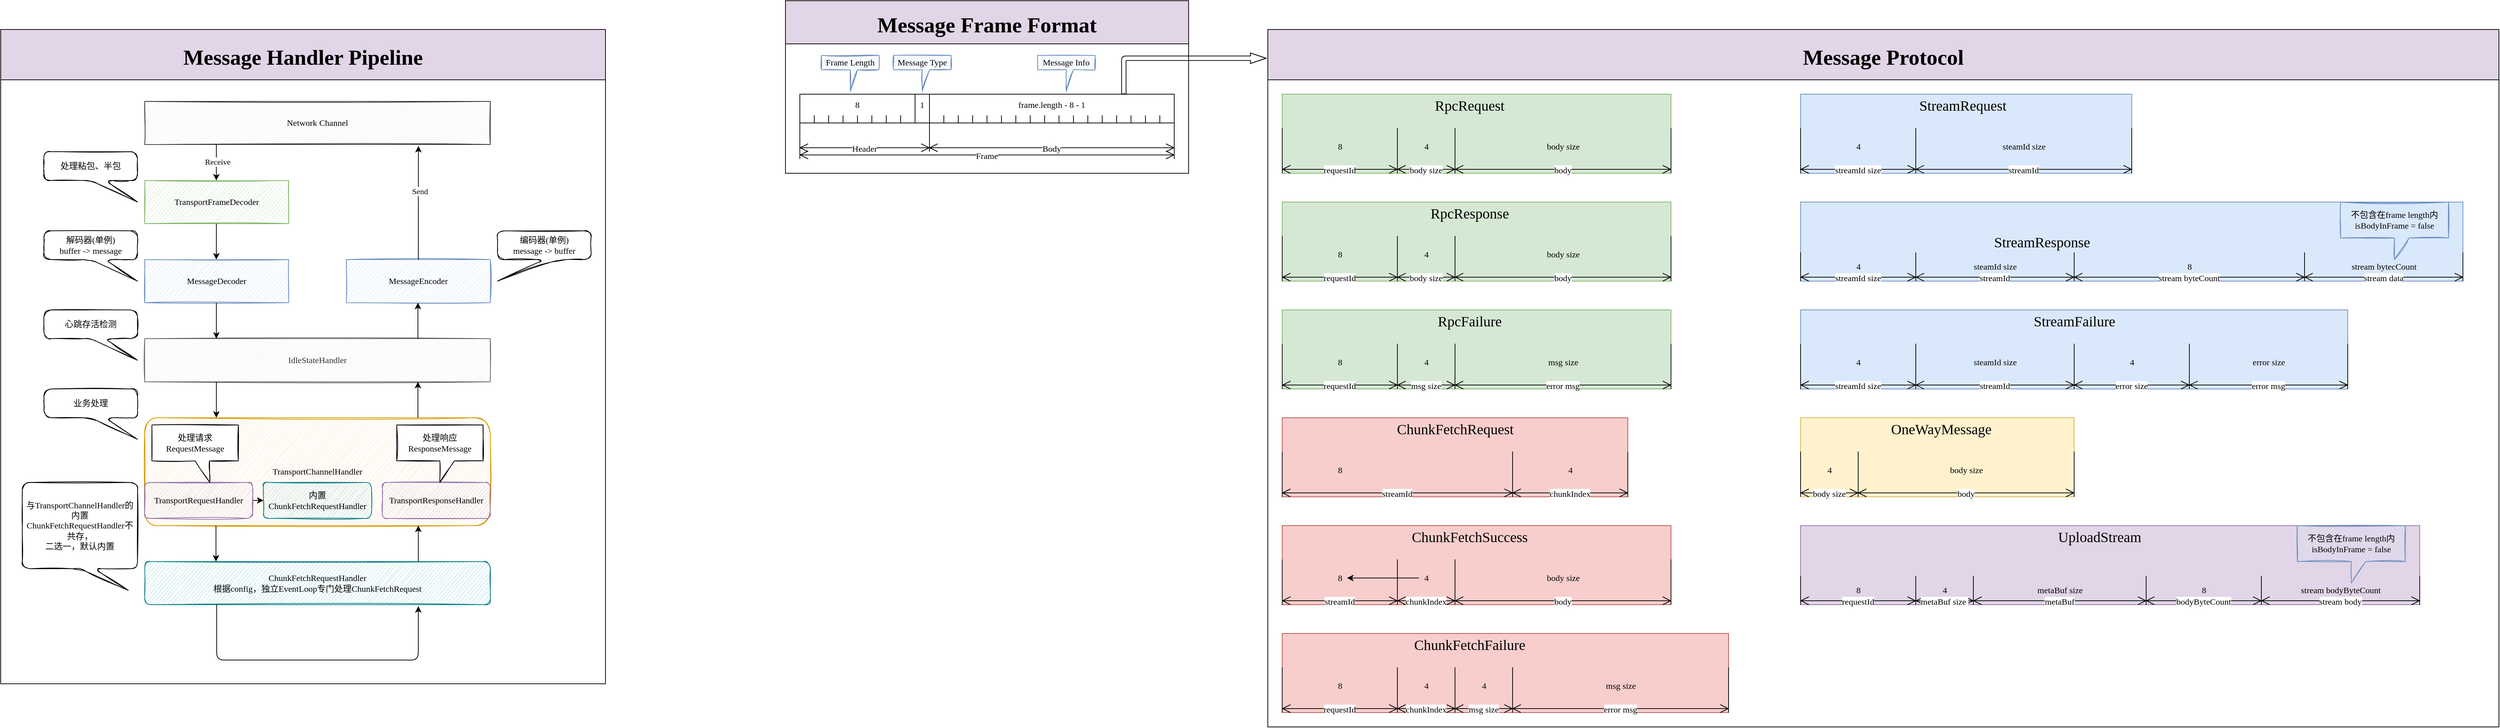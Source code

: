 <mxfile version="15.0.6" type="github" pages="3">
  <diagram id="uVko9VTxaAUNqRkBbk-y" name="RPC">
    <mxGraphModel dx="1298" dy="5515" grid="1" gridSize="10" guides="1" tooltips="1" connect="1" arrows="1" fold="1" page="1" pageScale="1" pageWidth="3300" pageHeight="4681" math="0" shadow="0">
      <root>
        <mxCell id="87zoMCgWx7IZLiXA-lgk-0" />
        <mxCell id="87zoMCgWx7IZLiXA-lgk-1" parent="87zoMCgWx7IZLiXA-lgk-0" />
        <mxCell id="hCcfKXrb2EvXr7YopFnI-1" value="" style="group;fontFamily=Nunito;fontSource=https%3A%2F%2Ffonts.googleapis.com%2Fcss%3Ffamily%3DNunito;" parent="87zoMCgWx7IZLiXA-lgk-1" vertex="1" connectable="0">
          <mxGeometry x="1200" y="-3060" width="560" height="240" as="geometry" />
        </mxCell>
        <mxCell id="hPYMtQA6v_j6fi8OM6DN-56" value="" style="shape=partialRectangle;whiteSpace=wrap;html=1;bottom=1;right=1;left=1;top=0;fillColor=none;routingCenterX=-0.5;rounded=0;glass=0;sketch=0;fontFamily=Nunito;fontSource=https%3A%2F%2Ffonts.googleapis.com%2Fcss%3Ffamily%3DNunito;" parent="hCcfKXrb2EvXr7YopFnI-1" vertex="1">
          <mxGeometry x="20" y="160" width="20" height="10" as="geometry" />
        </mxCell>
        <mxCell id="hPYMtQA6v_j6fi8OM6DN-58" value="" style="shape=partialRectangle;whiteSpace=wrap;html=1;bottom=1;right=1;left=1;top=0;fillColor=none;routingCenterX=-0.5;rounded=0;glass=0;sketch=0;fontFamily=Nunito;fontSource=https%3A%2F%2Ffonts.googleapis.com%2Fcss%3Ffamily%3DNunito;" parent="hCcfKXrb2EvXr7YopFnI-1" vertex="1">
          <mxGeometry x="40" y="160" width="20" height="10" as="geometry" />
        </mxCell>
        <mxCell id="hPYMtQA6v_j6fi8OM6DN-59" value="" style="shape=partialRectangle;whiteSpace=wrap;html=1;bottom=1;right=1;left=1;top=0;fillColor=none;routingCenterX=-0.5;rounded=0;glass=0;sketch=0;fontFamily=Nunito;fontSource=https%3A%2F%2Ffonts.googleapis.com%2Fcss%3Ffamily%3DNunito;" parent="hCcfKXrb2EvXr7YopFnI-1" vertex="1">
          <mxGeometry x="60" y="160" width="20" height="10" as="geometry" />
        </mxCell>
        <mxCell id="hPYMtQA6v_j6fi8OM6DN-60" value="" style="shape=partialRectangle;whiteSpace=wrap;html=1;bottom=1;right=1;left=1;top=0;fillColor=none;routingCenterX=-0.5;rounded=0;glass=0;sketch=0;fontFamily=Nunito;fontSource=https%3A%2F%2Ffonts.googleapis.com%2Fcss%3Ffamily%3DNunito;" parent="hCcfKXrb2EvXr7YopFnI-1" vertex="1">
          <mxGeometry x="80" y="160" width="20" height="10" as="geometry" />
        </mxCell>
        <mxCell id="hPYMtQA6v_j6fi8OM6DN-61" value="" style="shape=partialRectangle;whiteSpace=wrap;html=1;bottom=1;right=1;left=1;top=0;fillColor=none;routingCenterX=-0.5;rounded=0;glass=0;sketch=0;fontFamily=Nunito;fontSource=https%3A%2F%2Ffonts.googleapis.com%2Fcss%3Ffamily%3DNunito;" parent="hCcfKXrb2EvXr7YopFnI-1" vertex="1">
          <mxGeometry x="100" y="160" width="20" height="10" as="geometry" />
        </mxCell>
        <mxCell id="hPYMtQA6v_j6fi8OM6DN-62" value="" style="shape=partialRectangle;whiteSpace=wrap;html=1;bottom=1;right=1;left=1;top=0;fillColor=none;routingCenterX=-0.5;rounded=0;glass=0;sketch=0;fontFamily=Nunito;fontSource=https%3A%2F%2Ffonts.googleapis.com%2Fcss%3Ffamily%3DNunito;" parent="hCcfKXrb2EvXr7YopFnI-1" vertex="1">
          <mxGeometry x="120" y="160" width="20" height="10" as="geometry" />
        </mxCell>
        <mxCell id="hPYMtQA6v_j6fi8OM6DN-63" value="" style="shape=partialRectangle;whiteSpace=wrap;html=1;bottom=1;right=1;left=1;top=0;fillColor=none;routingCenterX=-0.5;rounded=0;glass=0;sketch=0;fontFamily=Nunito;fontSource=https%3A%2F%2Ffonts.googleapis.com%2Fcss%3Ffamily%3DNunito;" parent="hCcfKXrb2EvXr7YopFnI-1" vertex="1">
          <mxGeometry x="140" y="160" width="20" height="10" as="geometry" />
        </mxCell>
        <mxCell id="hPYMtQA6v_j6fi8OM6DN-64" value="" style="shape=partialRectangle;whiteSpace=wrap;html=1;bottom=1;right=1;left=1;top=0;fillColor=none;routingCenterX=-0.5;rounded=0;glass=0;sketch=0;fontFamily=Nunito;fontSource=https%3A%2F%2Ffonts.googleapis.com%2Fcss%3Ffamily%3DNunito;" parent="hCcfKXrb2EvXr7YopFnI-1" vertex="1">
          <mxGeometry x="160" y="160" width="20" height="10" as="geometry" />
        </mxCell>
        <mxCell id="hPYMtQA6v_j6fi8OM6DN-65" value="" style="shape=partialRectangle;whiteSpace=wrap;html=1;bottom=1;right=1;left=1;top=0;fillColor=none;routingCenterX=-0.5;rounded=0;glass=0;sketch=0;fontFamily=Nunito;fontSource=https%3A%2F%2Ffonts.googleapis.com%2Fcss%3Ffamily%3DNunito;" parent="hCcfKXrb2EvXr7YopFnI-1" vertex="1">
          <mxGeometry x="180" y="160" width="20" height="10" as="geometry" />
        </mxCell>
        <mxCell id="hPYMtQA6v_j6fi8OM6DN-66" value="" style="shape=partialRectangle;whiteSpace=wrap;html=1;bottom=1;right=1;left=1;top=0;fillColor=none;routingCenterX=-0.5;rounded=0;glass=0;sketch=0;fontFamily=Nunito;fontSource=https%3A%2F%2Ffonts.googleapis.com%2Fcss%3Ffamily%3DNunito;" parent="hCcfKXrb2EvXr7YopFnI-1" vertex="1">
          <mxGeometry x="200" y="160" width="20" height="10" as="geometry" />
        </mxCell>
        <mxCell id="hPYMtQA6v_j6fi8OM6DN-67" value="" style="shape=partialRectangle;whiteSpace=wrap;html=1;bottom=1;right=1;left=1;top=0;fillColor=none;routingCenterX=-0.5;rounded=0;glass=0;sketch=0;fontFamily=Nunito;fontSource=https%3A%2F%2Ffonts.googleapis.com%2Fcss%3Ffamily%3DNunito;" parent="hCcfKXrb2EvXr7YopFnI-1" vertex="1">
          <mxGeometry x="220" y="160" width="20" height="10" as="geometry" />
        </mxCell>
        <mxCell id="hPYMtQA6v_j6fi8OM6DN-68" value="" style="shape=partialRectangle;whiteSpace=wrap;html=1;bottom=1;right=1;left=1;top=0;fillColor=none;routingCenterX=-0.5;rounded=0;glass=0;sketch=0;fontFamily=Nunito;fontSource=https%3A%2F%2Ffonts.googleapis.com%2Fcss%3Ffamily%3DNunito;" parent="hCcfKXrb2EvXr7YopFnI-1" vertex="1">
          <mxGeometry x="240" y="160" width="20" height="10" as="geometry" />
        </mxCell>
        <mxCell id="hPYMtQA6v_j6fi8OM6DN-69" value="8" style="shape=partialRectangle;whiteSpace=wrap;html=1;bottom=1;right=1;left=1;top=0;fillColor=none;routingCenterX=-0.5;rounded=0;glass=0;sketch=0;fontFamily=Nunito;fontSource=https%3A%2F%2Ffonts.googleapis.com%2Fcss%3Ffamily%3DNunito;direction=west;" parent="hCcfKXrb2EvXr7YopFnI-1" vertex="1">
          <mxGeometry x="20" y="130" width="160" height="30" as="geometry" />
        </mxCell>
        <mxCell id="hPYMtQA6v_j6fi8OM6DN-70" value="1" style="shape=partialRectangle;whiteSpace=wrap;html=1;bottom=1;right=1;left=1;top=0;fillColor=none;routingCenterX=-0.5;rounded=0;glass=0;sketch=0;fontFamily=Nunito;fontSource=https%3A%2F%2Ffonts.googleapis.com%2Fcss%3Ffamily%3DNunito;direction=west;" parent="hCcfKXrb2EvXr7YopFnI-1" vertex="1">
          <mxGeometry x="180" y="130" width="20" height="30" as="geometry" />
        </mxCell>
        <mxCell id="hPYMtQA6v_j6fi8OM6DN-71" value="" style="shape=partialRectangle;whiteSpace=wrap;html=1;bottom=1;right=1;left=1;top=0;fillColor=none;routingCenterX=-0.5;rounded=0;glass=0;sketch=0;fontFamily=Nunito;fontSource=https%3A%2F%2Ffonts.googleapis.com%2Fcss%3Ffamily%3DNunito;" parent="hCcfKXrb2EvXr7YopFnI-1" vertex="1">
          <mxGeometry x="260" y="160" width="20" height="10" as="geometry" />
        </mxCell>
        <mxCell id="hPYMtQA6v_j6fi8OM6DN-72" value="" style="shape=partialRectangle;whiteSpace=wrap;html=1;bottom=1;right=1;left=1;top=0;fillColor=none;routingCenterX=-0.5;rounded=0;glass=0;sketch=0;fontFamily=Nunito;fontSource=https%3A%2F%2Ffonts.googleapis.com%2Fcss%3Ffamily%3DNunito;" parent="hCcfKXrb2EvXr7YopFnI-1" vertex="1">
          <mxGeometry x="280" y="160" width="20" height="10" as="geometry" />
        </mxCell>
        <mxCell id="hPYMtQA6v_j6fi8OM6DN-73" value="" style="shape=partialRectangle;whiteSpace=wrap;html=1;bottom=1;right=1;left=1;top=0;fillColor=none;routingCenterX=-0.5;rounded=0;glass=0;sketch=0;fontFamily=Nunito;fontSource=https%3A%2F%2Ffonts.googleapis.com%2Fcss%3Ffamily%3DNunito;" parent="hCcfKXrb2EvXr7YopFnI-1" vertex="1">
          <mxGeometry x="300" y="160" width="20" height="10" as="geometry" />
        </mxCell>
        <mxCell id="hPYMtQA6v_j6fi8OM6DN-74" value="" style="shape=partialRectangle;whiteSpace=wrap;html=1;bottom=1;right=1;left=1;top=0;fillColor=none;routingCenterX=-0.5;rounded=0;glass=0;sketch=0;fontFamily=Nunito;fontSource=https%3A%2F%2Ffonts.googleapis.com%2Fcss%3Ffamily%3DNunito;" parent="hCcfKXrb2EvXr7YopFnI-1" vertex="1">
          <mxGeometry x="320" y="160" width="20" height="10" as="geometry" />
        </mxCell>
        <mxCell id="hPYMtQA6v_j6fi8OM6DN-75" value="" style="shape=partialRectangle;whiteSpace=wrap;html=1;bottom=1;right=1;left=1;top=0;fillColor=none;routingCenterX=-0.5;rounded=0;glass=0;sketch=0;fontFamily=Nunito;fontSource=https%3A%2F%2Ffonts.googleapis.com%2Fcss%3Ffamily%3DNunito;" parent="hCcfKXrb2EvXr7YopFnI-1" vertex="1">
          <mxGeometry x="340" y="160" width="20" height="10" as="geometry" />
        </mxCell>
        <mxCell id="hPYMtQA6v_j6fi8OM6DN-76" value="" style="shape=partialRectangle;whiteSpace=wrap;html=1;bottom=1;right=1;left=1;top=0;fillColor=none;routingCenterX=-0.5;rounded=0;glass=0;sketch=0;fontFamily=Nunito;fontSource=https%3A%2F%2Ffonts.googleapis.com%2Fcss%3Ffamily%3DNunito;" parent="hCcfKXrb2EvXr7YopFnI-1" vertex="1">
          <mxGeometry x="360" y="160" width="20" height="10" as="geometry" />
        </mxCell>
        <mxCell id="hPYMtQA6v_j6fi8OM6DN-77" value="" style="shape=partialRectangle;whiteSpace=wrap;html=1;bottom=1;right=1;left=1;top=0;fillColor=none;routingCenterX=-0.5;rounded=0;glass=0;sketch=0;fontFamily=Nunito;fontSource=https%3A%2F%2Ffonts.googleapis.com%2Fcss%3Ffamily%3DNunito;" parent="hCcfKXrb2EvXr7YopFnI-1" vertex="1">
          <mxGeometry x="380" y="160" width="20" height="10" as="geometry" />
        </mxCell>
        <mxCell id="hPYMtQA6v_j6fi8OM6DN-78" value="" style="shape=partialRectangle;whiteSpace=wrap;html=1;bottom=1;right=1;left=1;top=0;fillColor=none;routingCenterX=-0.5;rounded=0;glass=0;sketch=0;fontFamily=Nunito;fontSource=https%3A%2F%2Ffonts.googleapis.com%2Fcss%3Ffamily%3DNunito;" parent="hCcfKXrb2EvXr7YopFnI-1" vertex="1">
          <mxGeometry x="400" y="160" width="20" height="10" as="geometry" />
        </mxCell>
        <mxCell id="hPYMtQA6v_j6fi8OM6DN-79" value="" style="shape=partialRectangle;whiteSpace=wrap;html=1;bottom=1;right=1;left=1;top=0;fillColor=none;routingCenterX=-0.5;rounded=0;glass=0;sketch=0;fontFamily=Nunito;fontSource=https%3A%2F%2Ffonts.googleapis.com%2Fcss%3Ffamily%3DNunito;" parent="hCcfKXrb2EvXr7YopFnI-1" vertex="1">
          <mxGeometry x="420" y="160" width="20" height="10" as="geometry" />
        </mxCell>
        <mxCell id="hPYMtQA6v_j6fi8OM6DN-80" value="" style="shape=partialRectangle;whiteSpace=wrap;html=1;bottom=1;right=1;left=1;top=0;fillColor=none;routingCenterX=-0.5;rounded=0;glass=0;sketch=0;fontFamily=Nunito;fontSource=https%3A%2F%2Ffonts.googleapis.com%2Fcss%3Ffamily%3DNunito;" parent="hCcfKXrb2EvXr7YopFnI-1" vertex="1">
          <mxGeometry x="440" y="160" width="20" height="10" as="geometry" />
        </mxCell>
        <mxCell id="hPYMtQA6v_j6fi8OM6DN-81" value="" style="shape=partialRectangle;whiteSpace=wrap;html=1;bottom=1;right=1;left=1;top=0;fillColor=none;routingCenterX=-0.5;rounded=0;glass=0;sketch=0;fontFamily=Nunito;fontSource=https%3A%2F%2Ffonts.googleapis.com%2Fcss%3Ffamily%3DNunito;" parent="hCcfKXrb2EvXr7YopFnI-1" vertex="1">
          <mxGeometry x="460" y="160" width="20" height="10" as="geometry" />
        </mxCell>
        <mxCell id="hPYMtQA6v_j6fi8OM6DN-82" value="" style="shape=partialRectangle;whiteSpace=wrap;html=1;bottom=1;right=1;left=1;top=0;fillColor=none;routingCenterX=-0.5;rounded=0;glass=0;sketch=0;fontFamily=Nunito;fontSource=https%3A%2F%2Ffonts.googleapis.com%2Fcss%3Ffamily%3DNunito;" parent="hCcfKXrb2EvXr7YopFnI-1" vertex="1">
          <mxGeometry x="480" y="160" width="20" height="10" as="geometry" />
        </mxCell>
        <mxCell id="hPYMtQA6v_j6fi8OM6DN-83" value="" style="shape=partialRectangle;whiteSpace=wrap;html=1;bottom=1;right=1;left=1;top=0;fillColor=none;routingCenterX=-0.5;rounded=0;glass=0;sketch=0;fontFamily=Nunito;fontSource=https%3A%2F%2Ffonts.googleapis.com%2Fcss%3Ffamily%3DNunito;" parent="hCcfKXrb2EvXr7YopFnI-1" vertex="1">
          <mxGeometry x="500" y="160" width="20" height="10" as="geometry" />
        </mxCell>
        <mxCell id="hPYMtQA6v_j6fi8OM6DN-84" value="" style="shape=partialRectangle;whiteSpace=wrap;html=1;bottom=1;right=1;left=1;top=0;fillColor=none;routingCenterX=-0.5;rounded=0;glass=0;sketch=0;fontFamily=Nunito;fontSource=https%3A%2F%2Ffonts.googleapis.com%2Fcss%3Ffamily%3DNunito;" parent="hCcfKXrb2EvXr7YopFnI-1" vertex="1">
          <mxGeometry x="520" y="160" width="20" height="10" as="geometry" />
        </mxCell>
        <mxCell id="hPYMtQA6v_j6fi8OM6DN-86" value="frame.length - 8 - 1" style="shape=partialRectangle;whiteSpace=wrap;html=1;bottom=1;right=1;left=1;top=0;fillColor=none;routingCenterX=-0.5;rounded=0;glass=0;sketch=0;fontFamily=Nunito;fontSource=https%3A%2F%2Ffonts.googleapis.com%2Fcss%3Ffamily%3DNunito;direction=west;" parent="hCcfKXrb2EvXr7YopFnI-1" vertex="1">
          <mxGeometry x="200" y="130" width="340" height="30" as="geometry" />
        </mxCell>
        <mxCell id="hPYMtQA6v_j6fi8OM6DN-89" value="Frame" style="shape=dimension;whiteSpace=wrap;html=1;align=center;points=[];verticalAlign=bottom;spacingBottom=-5;labelBackgroundColor=#ffffff;rounded=0;glass=0;sketch=0;fontFamily=Nunito;fontSource=https%3A%2F%2Ffonts.googleapis.com%2Fcss%3Ffamily%3DNunito;gradientDirection=south;" parent="hCcfKXrb2EvXr7YopFnI-1" vertex="1">
          <mxGeometry x="20" y="180" width="520" height="40" as="geometry" />
        </mxCell>
        <mxCell id="hPYMtQA6v_j6fi8OM6DN-90" value="Header" style="shape=dimension;whiteSpace=wrap;html=1;align=center;points=[];verticalAlign=bottom;spacingBottom=-5;labelBackgroundColor=#ffffff;rounded=0;glass=0;sketch=0;fontFamily=Nunito;fontSource=https%3A%2F%2Ffonts.googleapis.com%2Fcss%3Ffamily%3DNunito;gradientDirection=south;" parent="hCcfKXrb2EvXr7YopFnI-1" vertex="1">
          <mxGeometry x="20" y="170" width="180" height="40" as="geometry" />
        </mxCell>
        <mxCell id="hPYMtQA6v_j6fi8OM6DN-91" value="Body" style="shape=dimension;whiteSpace=wrap;html=1;align=center;points=[];verticalAlign=bottom;spacingBottom=-5;labelBackgroundColor=#ffffff;rounded=0;glass=0;sketch=0;fontFamily=Nunito;fontSource=https%3A%2F%2Ffonts.googleapis.com%2Fcss%3Ffamily%3DNunito;gradientDirection=south;" parent="hCcfKXrb2EvXr7YopFnI-1" vertex="1">
          <mxGeometry x="200" y="170" width="340" height="40" as="geometry" />
        </mxCell>
        <mxCell id="hPYMtQA6v_j6fi8OM6DN-92" value="Frame Length" style="shape=callout;whiteSpace=wrap;html=1;perimeter=calloutPerimeter;rounded=0;glass=0;sketch=1;fontFamily=Nunito;fontSource=https%3A%2F%2Ffonts.googleapis.com%2Fcss%3Ffamily%3DNunito;gradientDirection=south;position2=0.5;base=10;fillColor=#dae8fc;strokeColor=#6c8ebf;" parent="hCcfKXrb2EvXr7YopFnI-1" vertex="1">
          <mxGeometry x="50" y="76" width="80" height="50" as="geometry" />
        </mxCell>
        <mxCell id="hPYMtQA6v_j6fi8OM6DN-94" value="Message Type" style="shape=callout;whiteSpace=wrap;html=1;perimeter=calloutPerimeter;rounded=0;glass=0;sketch=1;fontFamily=Nunito;fontSource=https%3A%2F%2Ffonts.googleapis.com%2Fcss%3Ffamily%3DNunito;gradientDirection=south;position2=0.5;base=10;fillColor=#dae8fc;strokeColor=#6c8ebf;" parent="hCcfKXrb2EvXr7YopFnI-1" vertex="1">
          <mxGeometry x="150" y="76" width="80" height="50" as="geometry" />
        </mxCell>
        <mxCell id="MpjZCJQoVUyjhCe-NOFd-0" value="Message Info" style="shape=callout;whiteSpace=wrap;html=1;perimeter=calloutPerimeter;rounded=0;glass=0;sketch=1;fontFamily=Nunito;fontSource=https%3A%2F%2Ffonts.googleapis.com%2Fcss%3Ffamily%3DNunito;gradientDirection=south;position2=0.5;base=10;fillColor=#dae8fc;strokeColor=#6c8ebf;" parent="hCcfKXrb2EvXr7YopFnI-1" vertex="1">
          <mxGeometry x="350" y="76" width="80" height="50" as="geometry" />
        </mxCell>
        <mxCell id="hCcfKXrb2EvXr7YopFnI-0" value="Message Frame Format" style="swimlane;shadow=0;fontSize=30;fillColor=#E1D5E7;startSize=60;fontFamily=Nunito;fontSource=https%3A%2F%2Ffonts.googleapis.com%2Fcss%3Ffamily%3DNunito;" parent="hCcfKXrb2EvXr7YopFnI-1" vertex="1">
          <mxGeometry width="560" height="240" as="geometry" />
        </mxCell>
        <mxCell id="ufABqqUvYkVd96VSkaJ4-0" value="" style="group" parent="87zoMCgWx7IZLiXA-lgk-1" vertex="1" connectable="0">
          <mxGeometry x="1870" y="-3020" width="1710" height="970" as="geometry" />
        </mxCell>
        <mxCell id="ufABqqUvYkVd96VSkaJ4-1" value="" style="group;fillColor=#dae8fc;strokeColor=#6c8ebf;fontFamily=Nunito;fontSource=https://fonts.googleapis.com/css?family=Nunito;" parent="ufABqqUvYkVd96VSkaJ4-0" vertex="1" connectable="0">
          <mxGeometry x="740" y="240" width="920" height="110" as="geometry" />
        </mxCell>
        <mxCell id="ufABqqUvYkVd96VSkaJ4-2" value="streamId size" style="shape=dimension;whiteSpace=wrap;html=1;align=center;points=[];verticalAlign=bottom;spacingBottom=-5;labelBackgroundColor=#ffffff;fontFamily=Nunito;fontSource=https://fonts.googleapis.com/css?family=Nunito;" parent="ufABqqUvYkVd96VSkaJ4-1" vertex="1">
          <mxGeometry y="70" width="160" height="40" as="geometry" />
        </mxCell>
        <mxCell id="ufABqqUvYkVd96VSkaJ4-3" value="&lt;font&gt;streamId&lt;/font&gt;" style="shape=dimension;whiteSpace=wrap;html=1;align=center;points=[];verticalAlign=bottom;spacingBottom=-5;labelBackgroundColor=#ffffff;fontFamily=Nunito;fontSource=https://fonts.googleapis.com/css?family=Nunito;" parent="ufABqqUvYkVd96VSkaJ4-1" vertex="1">
          <mxGeometry x="160" y="70" width="220" height="40" as="geometry" />
        </mxCell>
        <mxCell id="ufABqqUvYkVd96VSkaJ4-4" value="&lt;font data-font-src=&quot;https://fonts.googleapis.com/css?family=Nunito&quot;&gt;StreamResponse&lt;/font&gt;" style="text;html=1;align=center;verticalAlign=middle;resizable=0;points=[];autosize=1;strokeColor=none;fontSize=20;fontFamily=Nunito;fontSource=https://fonts.googleapis.com/css?family=Nunito;" parent="ufABqqUvYkVd96VSkaJ4-1" vertex="1">
          <mxGeometry x="250" y="40" width="170" height="30" as="geometry" />
        </mxCell>
        <mxCell id="ufABqqUvYkVd96VSkaJ4-5" value="4" style="text;html=1;align=center;verticalAlign=middle;resizable=0;points=[];autosize=1;strokeColor=none;fontFamily=Nunito;fontSource=https://fonts.googleapis.com/css?family=Nunito;" parent="ufABqqUvYkVd96VSkaJ4-1" vertex="1">
          <mxGeometry x="70" y="80" width="20" height="20" as="geometry" />
        </mxCell>
        <mxCell id="ufABqqUvYkVd96VSkaJ4-6" value="steamId size" style="text;html=1;align=center;verticalAlign=middle;resizable=0;points=[];autosize=1;strokeColor=none;fontFamily=Nunito;fontSource=https://fonts.googleapis.com/css?family=Nunito;" parent="ufABqqUvYkVd96VSkaJ4-1" vertex="1">
          <mxGeometry x="230" y="80" width="80" height="20" as="geometry" />
        </mxCell>
        <mxCell id="ufABqqUvYkVd96VSkaJ4-7" value="stream byteCount" style="shape=dimension;whiteSpace=wrap;html=1;align=center;points=[];verticalAlign=bottom;spacingBottom=-5;labelBackgroundColor=#ffffff;fontFamily=Nunito;fontSource=https://fonts.googleapis.com/css?family=Nunito;" parent="ufABqqUvYkVd96VSkaJ4-1" vertex="1">
          <mxGeometry x="380" y="70" width="320" height="40" as="geometry" />
        </mxCell>
        <mxCell id="ufABqqUvYkVd96VSkaJ4-8" value="8" style="text;html=1;align=center;verticalAlign=middle;resizable=0;points=[];autosize=1;strokeColor=none;fontFamily=Nunito;fontSource=https://fonts.googleapis.com/css?family=Nunito;" parent="ufABqqUvYkVd96VSkaJ4-1" vertex="1">
          <mxGeometry x="530" y="80" width="20" height="20" as="geometry" />
        </mxCell>
        <mxCell id="ufABqqUvYkVd96VSkaJ4-9" value="&lt;font&gt;stream data&lt;/font&gt;" style="shape=dimension;whiteSpace=wrap;html=1;align=center;points=[];verticalAlign=bottom;spacingBottom=-5;labelBackgroundColor=#ffffff;fontFamily=Nunito;fontSource=https://fonts.googleapis.com/css?family=Nunito;" parent="ufABqqUvYkVd96VSkaJ4-1" vertex="1">
          <mxGeometry x="700" y="70" width="220" height="40" as="geometry" />
        </mxCell>
        <mxCell id="ufABqqUvYkVd96VSkaJ4-10" value="stream bytecCount" style="text;html=1;align=center;verticalAlign=middle;resizable=0;points=[];autosize=1;strokeColor=none;fontFamily=Nunito;fontSource=https://fonts.googleapis.com/css?family=Nunito;" parent="ufABqqUvYkVd96VSkaJ4-1" vertex="1">
          <mxGeometry x="750" y="80" width="120" height="20" as="geometry" />
        </mxCell>
        <mxCell id="ufABqqUvYkVd96VSkaJ4-11" value="不包含在frame length内&lt;br&gt;isBodyInFrame = false" style="shape=callout;whiteSpace=wrap;html=1;perimeter=calloutPerimeter;shadow=0;sketch=1;fillColor=#dae8fc;strokeColor=#6c8ebf;fontFamily=Nunito;fontSource=https://fonts.googleapis.com/css?family=Nunito;" parent="ufABqqUvYkVd96VSkaJ4-1" vertex="1">
          <mxGeometry x="750" width="150" height="80" as="geometry" />
        </mxCell>
        <mxCell id="ufABqqUvYkVd96VSkaJ4-12" value="" style="group;fontFamily=Nunito;fontSource=https://fonts.googleapis.com/css?family=Nunito;fillColor=#dae8fc;strokeColor=#6c8ebf;" parent="ufABqqUvYkVd96VSkaJ4-0" vertex="1" connectable="0">
          <mxGeometry x="740" y="90" width="460" height="110" as="geometry" />
        </mxCell>
        <mxCell id="ufABqqUvYkVd96VSkaJ4-13" value="streamId size" style="shape=dimension;whiteSpace=wrap;html=1;align=center;points=[];verticalAlign=bottom;spacingBottom=-5;labelBackgroundColor=#ffffff;fontFamily=Nunito;fontSource=https://fonts.googleapis.com/css?family=Nunito;" parent="ufABqqUvYkVd96VSkaJ4-12" vertex="1">
          <mxGeometry y="47.143" width="160" height="62.857" as="geometry" />
        </mxCell>
        <mxCell id="ufABqqUvYkVd96VSkaJ4-14" value="&lt;font&gt;streamId&lt;/font&gt;" style="shape=dimension;whiteSpace=wrap;html=1;align=center;points=[];verticalAlign=bottom;spacingBottom=-5;labelBackgroundColor=#ffffff;fontFamily=Nunito;fontSource=https://fonts.googleapis.com/css?family=Nunito;" parent="ufABqqUvYkVd96VSkaJ4-12" vertex="1">
          <mxGeometry x="160" y="47.143" width="300" height="62.857" as="geometry" />
        </mxCell>
        <mxCell id="ufABqqUvYkVd96VSkaJ4-15" value="&lt;font data-font-src=&quot;https://fonts.googleapis.com/css?family=Nunito&quot;&gt;StreamRequest&lt;/font&gt;" style="text;html=1;align=center;verticalAlign=middle;resizable=0;points=[];autosize=1;strokeColor=none;fontSize=20;fontFamily=Nunito;fontSource=https://fonts.googleapis.com/css?family=Nunito;" parent="ufABqqUvYkVd96VSkaJ4-12" vertex="1">
          <mxGeometry x="150" width="150" height="30" as="geometry" />
        </mxCell>
        <mxCell id="ufABqqUvYkVd96VSkaJ4-16" value="4" style="text;html=1;align=center;verticalAlign=middle;resizable=0;points=[];autosize=1;strokeColor=none;fontFamily=Nunito;fontSource=https://fonts.googleapis.com/css?family=Nunito;" parent="ufABqqUvYkVd96VSkaJ4-12" vertex="1">
          <mxGeometry x="70" y="62.857" width="20" height="20" as="geometry" />
        </mxCell>
        <mxCell id="ufABqqUvYkVd96VSkaJ4-17" value="steamId size" style="text;html=1;align=center;verticalAlign=middle;resizable=0;points=[];autosize=1;strokeColor=none;fontFamily=Nunito;fontSource=https://fonts.googleapis.com/css?family=Nunito;" parent="ufABqqUvYkVd96VSkaJ4-12" vertex="1">
          <mxGeometry x="270" y="62.857" width="80" height="20" as="geometry" />
        </mxCell>
        <mxCell id="ufABqqUvYkVd96VSkaJ4-18" value="" style="group;fontFamily=Nunito;fontSource=https://fonts.googleapis.com/css?family=Nunito;fillColor=#dae8fc;strokeColor=#6c8ebf;" parent="ufABqqUvYkVd96VSkaJ4-0" vertex="1" connectable="0">
          <mxGeometry x="740" y="390" width="760" height="110" as="geometry" />
        </mxCell>
        <mxCell id="ufABqqUvYkVd96VSkaJ4-19" value="streamId size" style="shape=dimension;whiteSpace=wrap;html=1;align=center;points=[];verticalAlign=bottom;spacingBottom=-5;labelBackgroundColor=#ffffff;fontFamily=Nunito;fontSource=https://fonts.googleapis.com/css?family=Nunito;" parent="ufABqqUvYkVd96VSkaJ4-18" vertex="1">
          <mxGeometry y="47.143" width="160" height="62.857" as="geometry" />
        </mxCell>
        <mxCell id="ufABqqUvYkVd96VSkaJ4-20" value="&lt;font&gt;streamId&lt;/font&gt;" style="shape=dimension;whiteSpace=wrap;html=1;align=center;points=[];verticalAlign=bottom;spacingBottom=-5;labelBackgroundColor=#ffffff;fontFamily=Nunito;fontSource=https://fonts.googleapis.com/css?family=Nunito;" parent="ufABqqUvYkVd96VSkaJ4-18" vertex="1">
          <mxGeometry x="160" y="47.143" width="220" height="62.857" as="geometry" />
        </mxCell>
        <mxCell id="ufABqqUvYkVd96VSkaJ4-21" value="&lt;font data-font-src=&quot;https://fonts.googleapis.com/css?family=Nunito&quot;&gt;StreamFailure&lt;/font&gt;" style="text;html=1;align=center;verticalAlign=middle;resizable=0;points=[];autosize=1;strokeColor=none;fontSize=20;fontFamily=Nunito;fontSource=https://fonts.googleapis.com/css?family=Nunito;" parent="ufABqqUvYkVd96VSkaJ4-18" vertex="1">
          <mxGeometry x="310" width="140" height="30" as="geometry" />
        </mxCell>
        <mxCell id="ufABqqUvYkVd96VSkaJ4-22" value="4" style="text;html=1;align=center;verticalAlign=middle;resizable=0;points=[];autosize=1;strokeColor=none;fontFamily=Nunito;fontSource=https://fonts.googleapis.com/css?family=Nunito;" parent="ufABqqUvYkVd96VSkaJ4-18" vertex="1">
          <mxGeometry x="70" y="62.857" width="20" height="20" as="geometry" />
        </mxCell>
        <mxCell id="ufABqqUvYkVd96VSkaJ4-23" value="steamId size" style="text;html=1;align=center;verticalAlign=middle;resizable=0;points=[];autosize=1;strokeColor=none;fontFamily=Nunito;fontSource=https://fonts.googleapis.com/css?family=Nunito;" parent="ufABqqUvYkVd96VSkaJ4-18" vertex="1">
          <mxGeometry x="230" y="62.857" width="80" height="20" as="geometry" />
        </mxCell>
        <mxCell id="ufABqqUvYkVd96VSkaJ4-24" value="error size" style="shape=dimension;whiteSpace=wrap;html=1;align=center;points=[];verticalAlign=bottom;spacingBottom=-5;labelBackgroundColor=#ffffff;fontFamily=Nunito;fontSource=https://fonts.googleapis.com/css?family=Nunito;" parent="ufABqqUvYkVd96VSkaJ4-18" vertex="1">
          <mxGeometry x="380" y="47.143" width="160" height="62.857" as="geometry" />
        </mxCell>
        <mxCell id="ufABqqUvYkVd96VSkaJ4-25" value="&lt;font&gt;error msg&lt;/font&gt;" style="shape=dimension;whiteSpace=wrap;html=1;align=center;points=[];verticalAlign=bottom;spacingBottom=-5;labelBackgroundColor=#ffffff;fontFamily=Nunito;fontSource=https://fonts.googleapis.com/css?family=Nunito;" parent="ufABqqUvYkVd96VSkaJ4-18" vertex="1">
          <mxGeometry x="540" y="47.143" width="220" height="62.857" as="geometry" />
        </mxCell>
        <mxCell id="ufABqqUvYkVd96VSkaJ4-26" value="4" style="text;html=1;align=center;verticalAlign=middle;resizable=0;points=[];autosize=1;strokeColor=none;fontFamily=Nunito;fontSource=https://fonts.googleapis.com/css?family=Nunito;" parent="ufABqqUvYkVd96VSkaJ4-18" vertex="1">
          <mxGeometry x="450" y="62.857" width="20" height="20" as="geometry" />
        </mxCell>
        <mxCell id="ufABqqUvYkVd96VSkaJ4-27" value="error size" style="text;html=1;align=center;verticalAlign=middle;resizable=0;points=[];autosize=1;strokeColor=none;fontFamily=Nunito;fontSource=https://fonts.googleapis.com/css?family=Nunito;" parent="ufABqqUvYkVd96VSkaJ4-18" vertex="1">
          <mxGeometry x="620" y="62.857" width="60" height="20" as="geometry" />
        </mxCell>
        <mxCell id="ufABqqUvYkVd96VSkaJ4-28" value="" style="group;fontFamily=Nunito;fontSource=https://fonts.googleapis.com/css?family=Nunito;fillColor=#d5e8d4;strokeColor=#82b366;" parent="ufABqqUvYkVd96VSkaJ4-0" vertex="1" connectable="0">
          <mxGeometry x="20" y="390" width="540" height="110" as="geometry" />
        </mxCell>
        <mxCell id="ufABqqUvYkVd96VSkaJ4-29" value="&lt;font&gt;msg size&lt;/font&gt;" style="shape=dimension;whiteSpace=wrap;html=1;align=center;points=[];verticalAlign=bottom;spacingBottom=-5;labelBackgroundColor=#ffffff;fontFamily=Nunito;fontSource=https://fonts.googleapis.com/css?family=Nunito;" parent="ufABqqUvYkVd96VSkaJ4-28" vertex="1">
          <mxGeometry x="160" y="47.143" width="80" height="62.857" as="geometry" />
        </mxCell>
        <mxCell id="ufABqqUvYkVd96VSkaJ4-30" value="&lt;font&gt;requestId&lt;/font&gt;" style="shape=dimension;whiteSpace=wrap;html=1;align=center;points=[];verticalAlign=bottom;spacingBottom=-5;labelBackgroundColor=#ffffff;fontFamily=Nunito;fontSource=https://fonts.googleapis.com/css?family=Nunito;" parent="ufABqqUvYkVd96VSkaJ4-28" vertex="1">
          <mxGeometry y="47.143" width="160" height="62.857" as="geometry" />
        </mxCell>
        <mxCell id="ufABqqUvYkVd96VSkaJ4-31" value="&lt;font&gt;error msg&lt;/font&gt;" style="shape=dimension;whiteSpace=wrap;html=1;align=center;points=[];verticalAlign=bottom;spacingBottom=-5;labelBackgroundColor=#ffffff;fontFamily=Nunito;fontSource=https://fonts.googleapis.com/css?family=Nunito;" parent="ufABqqUvYkVd96VSkaJ4-28" vertex="1">
          <mxGeometry x="240" y="47.143" width="300" height="62.857" as="geometry" />
        </mxCell>
        <mxCell id="ufABqqUvYkVd96VSkaJ4-32" value="&lt;font&gt;8&lt;/font&gt;" style="text;html=1;align=center;verticalAlign=middle;resizable=0;points=[];autosize=1;strokeColor=none;fontFamily=Nunito;fontSource=https://fonts.googleapis.com/css?family=Nunito;" parent="ufABqqUvYkVd96VSkaJ4-28" vertex="1">
          <mxGeometry x="70" y="62.857" width="20" height="20" as="geometry" />
        </mxCell>
        <mxCell id="ufABqqUvYkVd96VSkaJ4-33" value="4" style="text;html=1;align=center;verticalAlign=middle;resizable=0;points=[];autosize=1;strokeColor=none;fontFamily=Nunito;fontSource=https://fonts.googleapis.com/css?family=Nunito;" parent="ufABqqUvYkVd96VSkaJ4-28" vertex="1">
          <mxGeometry x="190" y="62.857" width="20" height="20" as="geometry" />
        </mxCell>
        <mxCell id="ufABqqUvYkVd96VSkaJ4-34" value="msg size" style="text;html=1;align=center;verticalAlign=middle;resizable=0;points=[];autosize=1;strokeColor=none;fontFamily=Nunito;fontSource=https://fonts.googleapis.com/css?family=Nunito;" parent="ufABqqUvYkVd96VSkaJ4-28" vertex="1">
          <mxGeometry x="360" y="62.857" width="60" height="20" as="geometry" />
        </mxCell>
        <mxCell id="ufABqqUvYkVd96VSkaJ4-35" value="&lt;font data-font-src=&quot;https://fonts.googleapis.com/css?family=Nunito&quot;&gt;RpcFailure&lt;/font&gt;" style="text;html=1;align=center;verticalAlign=middle;resizable=0;points=[];autosize=1;strokeColor=none;fontSize=20;fontFamily=Nunito;fontSource=https://fonts.googleapis.com/css?family=Nunito;" parent="ufABqqUvYkVd96VSkaJ4-28" vertex="1">
          <mxGeometry x="205" width="110" height="30" as="geometry" />
        </mxCell>
        <mxCell id="ufABqqUvYkVd96VSkaJ4-36" value="" style="group;fontFamily=Nunito;fontSource=https://fonts.googleapis.com/css?family=Nunito;fillColor=#d5e8d4;strokeColor=#82b366;container=0;" parent="ufABqqUvYkVd96VSkaJ4-0" vertex="1" connectable="0">
          <mxGeometry x="20" y="90" width="540" height="110" as="geometry" />
        </mxCell>
        <mxCell id="ufABqqUvYkVd96VSkaJ4-37" value="" style="group;fontFamily=Nunito;fontSource=https://fonts.googleapis.com/css?family=Nunito;fillColor=#d5e8d4;strokeColor=#82b366;" parent="ufABqqUvYkVd96VSkaJ4-0" vertex="1" connectable="0">
          <mxGeometry x="20" y="240" width="540" height="110" as="geometry" />
        </mxCell>
        <mxCell id="ufABqqUvYkVd96VSkaJ4-38" value="&lt;font&gt;body size&lt;/font&gt;" style="shape=dimension;whiteSpace=wrap;html=1;align=center;points=[];verticalAlign=bottom;spacingBottom=-5;labelBackgroundColor=#ffffff;fontFamily=Nunito;fontSource=https://fonts.googleapis.com/css?family=Nunito;" parent="ufABqqUvYkVd96VSkaJ4-37" vertex="1">
          <mxGeometry x="160" y="47.143" width="80" height="62.857" as="geometry" />
        </mxCell>
        <mxCell id="ufABqqUvYkVd96VSkaJ4-39" value="&lt;font&gt;requestId&lt;/font&gt;" style="shape=dimension;whiteSpace=wrap;html=1;align=center;points=[];verticalAlign=bottom;spacingBottom=-5;labelBackgroundColor=#ffffff;fontFamily=Nunito;fontSource=https://fonts.googleapis.com/css?family=Nunito;" parent="ufABqqUvYkVd96VSkaJ4-37" vertex="1">
          <mxGeometry y="47.143" width="160" height="62.857" as="geometry" />
        </mxCell>
        <mxCell id="ufABqqUvYkVd96VSkaJ4-40" value="&lt;font&gt;body&lt;/font&gt;" style="shape=dimension;whiteSpace=wrap;html=1;align=center;points=[];verticalAlign=bottom;spacingBottom=-5;labelBackgroundColor=#ffffff;fontFamily=Nunito;fontSource=https://fonts.googleapis.com/css?family=Nunito;" parent="ufABqqUvYkVd96VSkaJ4-37" vertex="1">
          <mxGeometry x="240" y="47.143" width="300" height="62.857" as="geometry" />
        </mxCell>
        <mxCell id="ufABqqUvYkVd96VSkaJ4-41" value="&lt;font&gt;8&lt;/font&gt;" style="text;html=1;align=center;verticalAlign=middle;resizable=0;points=[];autosize=1;strokeColor=none;fontFamily=Nunito;fontSource=https://fonts.googleapis.com/css?family=Nunito;" parent="ufABqqUvYkVd96VSkaJ4-37" vertex="1">
          <mxGeometry x="70" y="62.857" width="20" height="20" as="geometry" />
        </mxCell>
        <mxCell id="ufABqqUvYkVd96VSkaJ4-42" value="4" style="text;html=1;align=center;verticalAlign=middle;resizable=0;points=[];autosize=1;strokeColor=none;fontFamily=Nunito;fontSource=https://fonts.googleapis.com/css?family=Nunito;" parent="ufABqqUvYkVd96VSkaJ4-37" vertex="1">
          <mxGeometry x="190" y="62.857" width="20" height="20" as="geometry" />
        </mxCell>
        <mxCell id="ufABqqUvYkVd96VSkaJ4-43" value="body size" style="text;html=1;align=center;verticalAlign=middle;resizable=0;points=[];autosize=1;strokeColor=none;fontFamily=Nunito;fontSource=https://fonts.googleapis.com/css?family=Nunito;" parent="ufABqqUvYkVd96VSkaJ4-37" vertex="1">
          <mxGeometry x="355" y="62.857" width="70" height="20" as="geometry" />
        </mxCell>
        <mxCell id="ufABqqUvYkVd96VSkaJ4-44" value="&lt;font data-font-src=&quot;https://fonts.googleapis.com/css?family=Nunito&quot;&gt;RpcResponse&lt;/font&gt;" style="text;html=1;align=center;verticalAlign=middle;resizable=0;points=[];autosize=1;strokeColor=none;fontSize=20;fontFamily=Nunito;fontSource=https://fonts.googleapis.com/css?family=Nunito;" parent="ufABqqUvYkVd96VSkaJ4-37" vertex="1">
          <mxGeometry x="190" width="140" height="30" as="geometry" />
        </mxCell>
        <mxCell id="ufABqqUvYkVd96VSkaJ4-45" value="" style="group;fillColor=#fff2cc;strokeColor=#d6b656;fontFamily=Nunito;fontSource=https://fonts.googleapis.com/css?family=Nunito;" parent="ufABqqUvYkVd96VSkaJ4-0" vertex="1" connectable="0">
          <mxGeometry x="740" y="540" width="380" height="110" as="geometry" />
        </mxCell>
        <mxCell id="ufABqqUvYkVd96VSkaJ4-46" value="&lt;font&gt;body size&lt;/font&gt;" style="shape=dimension;whiteSpace=wrap;html=1;align=center;points=[];verticalAlign=bottom;spacingBottom=-5;labelBackgroundColor=#ffffff;fontFamily=Nunito;fontSource=https://fonts.googleapis.com/css?family=Nunito;" parent="ufABqqUvYkVd96VSkaJ4-45" vertex="1">
          <mxGeometry y="47.143" width="80" height="62.857" as="geometry" />
        </mxCell>
        <mxCell id="ufABqqUvYkVd96VSkaJ4-47" value="&lt;font&gt;body&lt;/font&gt;" style="shape=dimension;whiteSpace=wrap;html=1;align=center;points=[];verticalAlign=bottom;spacingBottom=-5;labelBackgroundColor=#ffffff;fontFamily=Nunito;fontSource=https://fonts.googleapis.com/css?family=Nunito;" parent="ufABqqUvYkVd96VSkaJ4-45" vertex="1">
          <mxGeometry x="80" y="47.143" width="300" height="62.857" as="geometry" />
        </mxCell>
        <mxCell id="ufABqqUvYkVd96VSkaJ4-48" value="4" style="text;html=1;align=center;verticalAlign=middle;resizable=0;points=[];autosize=1;strokeColor=none;fontFamily=Nunito;fontSource=https://fonts.googleapis.com/css?family=Nunito;" parent="ufABqqUvYkVd96VSkaJ4-45" vertex="1">
          <mxGeometry x="30" y="62.857" width="20" height="20" as="geometry" />
        </mxCell>
        <mxCell id="ufABqqUvYkVd96VSkaJ4-49" value="body size" style="text;html=1;align=center;verticalAlign=middle;resizable=0;points=[];autosize=1;strokeColor=none;fontFamily=Nunito;fontSource=https://fonts.googleapis.com/css?family=Nunito;" parent="ufABqqUvYkVd96VSkaJ4-45" vertex="1">
          <mxGeometry x="195" y="62.857" width="70" height="20" as="geometry" />
        </mxCell>
        <mxCell id="ufABqqUvYkVd96VSkaJ4-50" value="&lt;font data-font-src=&quot;https://fonts.googleapis.com/css?family=Nunito&quot;&gt;OneWayMessage&lt;/font&gt;" style="text;html=1;align=center;verticalAlign=middle;resizable=0;points=[];autosize=1;strokeColor=none;fontSize=20;fontFamily=Nunito;fontSource=https://fonts.googleapis.com/css?family=Nunito;" parent="ufABqqUvYkVd96VSkaJ4-45" vertex="1">
          <mxGeometry x="110" width="170" height="30" as="geometry" />
        </mxCell>
        <mxCell id="ufABqqUvYkVd96VSkaJ4-51" value="" style="group;shadow=0;fillColor=#e1d5e7;strokeColor=#9673a6;fontFamily=Nunito;fontSource=https://fonts.googleapis.com/css?family=Nunito;" parent="ufABqqUvYkVd96VSkaJ4-0" vertex="1" connectable="0">
          <mxGeometry x="740" y="690" width="860" height="110" as="geometry" />
        </mxCell>
        <mxCell id="ufABqqUvYkVd96VSkaJ4-52" value="requestId" style="shape=dimension;whiteSpace=wrap;html=1;align=center;points=[];verticalAlign=bottom;spacingBottom=-5;labelBackgroundColor=#ffffff;fontFamily=Nunito;fontSource=https://fonts.googleapis.com/css?family=Nunito;" parent="ufABqqUvYkVd96VSkaJ4-51" vertex="1">
          <mxGeometry y="70" width="160" height="40" as="geometry" />
        </mxCell>
        <mxCell id="ufABqqUvYkVd96VSkaJ4-53" value="&lt;font&gt;metaBuf size&amp;nbsp;&lt;/font&gt;" style="shape=dimension;whiteSpace=wrap;html=1;align=center;points=[];verticalAlign=bottom;spacingBottom=-5;labelBackgroundColor=#ffffff;fontFamily=Nunito;fontSource=https://fonts.googleapis.com/css?family=Nunito;" parent="ufABqqUvYkVd96VSkaJ4-51" vertex="1">
          <mxGeometry x="160" y="70" width="80" height="40" as="geometry" />
        </mxCell>
        <mxCell id="ufABqqUvYkVd96VSkaJ4-54" value="&lt;font data-font-src=&quot;https://fonts.googleapis.com/css?family=Nunito&quot;&gt;UploadStream&lt;/font&gt;" style="text;html=1;align=center;verticalAlign=middle;resizable=0;points=[];autosize=1;strokeColor=none;fontSize=20;fontFamily=Nunito;fontSource=https://fonts.googleapis.com/css?family=Nunito;" parent="ufABqqUvYkVd96VSkaJ4-51" vertex="1">
          <mxGeometry x="340" width="150" height="30" as="geometry" />
        </mxCell>
        <mxCell id="ufABqqUvYkVd96VSkaJ4-55" value="8" style="text;html=1;align=center;verticalAlign=middle;resizable=0;points=[];autosize=1;strokeColor=none;fontFamily=Nunito;fontSource=https://fonts.googleapis.com/css?family=Nunito;" parent="ufABqqUvYkVd96VSkaJ4-51" vertex="1">
          <mxGeometry x="70" y="80" width="20" height="20" as="geometry" />
        </mxCell>
        <mxCell id="ufABqqUvYkVd96VSkaJ4-56" value="4" style="text;html=1;align=center;verticalAlign=middle;resizable=0;points=[];autosize=1;strokeColor=none;fontFamily=Nunito;fontSource=https://fonts.googleapis.com/css?family=Nunito;" parent="ufABqqUvYkVd96VSkaJ4-51" vertex="1">
          <mxGeometry x="190" y="80" width="20" height="20" as="geometry" />
        </mxCell>
        <mxCell id="ufABqqUvYkVd96VSkaJ4-57" value="metaBuf" style="shape=dimension;whiteSpace=wrap;html=1;align=center;points=[];verticalAlign=bottom;spacingBottom=-5;labelBackgroundColor=#ffffff;fontFamily=Nunito;fontSource=https://fonts.googleapis.com/css?family=Nunito;" parent="ufABqqUvYkVd96VSkaJ4-51" vertex="1">
          <mxGeometry x="240" y="70" width="240" height="40" as="geometry" />
        </mxCell>
        <mxCell id="ufABqqUvYkVd96VSkaJ4-58" value="metaBuf size" style="text;html=1;align=center;verticalAlign=middle;resizable=0;points=[];autosize=1;strokeColor=none;fontFamily=Nunito;fontSource=https://fonts.googleapis.com/css?family=Nunito;" parent="ufABqqUvYkVd96VSkaJ4-51" vertex="1">
          <mxGeometry x="315" y="80" width="90" height="20" as="geometry" />
        </mxCell>
        <mxCell id="ufABqqUvYkVd96VSkaJ4-59" value="stream body" style="shape=dimension;whiteSpace=wrap;html=1;align=center;points=[];verticalAlign=bottom;spacingBottom=-5;labelBackgroundColor=#ffffff;fontFamily=Nunito;fontSource=https://fonts.googleapis.com/css?family=Nunito;" parent="ufABqqUvYkVd96VSkaJ4-51" vertex="1">
          <mxGeometry x="640" y="70" width="220" height="40" as="geometry" />
        </mxCell>
        <mxCell id="ufABqqUvYkVd96VSkaJ4-60" value="stream bodyByteCount" style="text;html=1;align=center;verticalAlign=middle;resizable=0;points=[];autosize=1;strokeColor=none;fontFamily=Nunito;fontSource=https://fonts.googleapis.com/css?family=Nunito;" parent="ufABqqUvYkVd96VSkaJ4-51" vertex="1">
          <mxGeometry x="680" y="80" width="140" height="20" as="geometry" />
        </mxCell>
        <mxCell id="ufABqqUvYkVd96VSkaJ4-61" value="不包含在frame length内&lt;br&gt;isBodyInFrame = false" style="shape=callout;whiteSpace=wrap;html=1;perimeter=calloutPerimeter;shadow=0;sketch=1;fillColor=#dae8fc;strokeColor=#6c8ebf;fontFamily=Nunito;fontSource=https://fonts.googleapis.com/css?family=Nunito;" parent="ufABqqUvYkVd96VSkaJ4-51" vertex="1">
          <mxGeometry x="690" width="150" height="80" as="geometry" />
        </mxCell>
        <mxCell id="ufABqqUvYkVd96VSkaJ4-62" value="bodyByteCount" style="shape=dimension;whiteSpace=wrap;html=1;align=center;points=[];verticalAlign=bottom;spacingBottom=-5;labelBackgroundColor=#ffffff;fontFamily=Nunito;fontSource=https://fonts.googleapis.com/css?family=Nunito;" parent="ufABqqUvYkVd96VSkaJ4-51" vertex="1">
          <mxGeometry x="480" y="70" width="160" height="40" as="geometry" />
        </mxCell>
        <mxCell id="ufABqqUvYkVd96VSkaJ4-63" value="8" style="text;html=1;align=center;verticalAlign=middle;resizable=0;points=[];autosize=1;strokeColor=none;fontFamily=Nunito;fontSource=https://fonts.googleapis.com/css?family=Nunito;" parent="ufABqqUvYkVd96VSkaJ4-51" vertex="1">
          <mxGeometry x="550" y="80" width="20" height="20" as="geometry" />
        </mxCell>
        <mxCell id="ufABqqUvYkVd96VSkaJ4-64" value="" style="group;fillColor=#f8cecc;strokeColor=#b85450;fontFamily=Nunito;fontSource=https://fonts.googleapis.com/css?family=Nunito;" parent="ufABqqUvYkVd96VSkaJ4-0" vertex="1" connectable="0">
          <mxGeometry x="20" y="840" width="620" height="110" as="geometry" />
        </mxCell>
        <mxCell id="ufABqqUvYkVd96VSkaJ4-65" value="&lt;font&gt;msg size&lt;/font&gt;" style="shape=dimension;whiteSpace=wrap;html=1;align=center;points=[];verticalAlign=bottom;spacingBottom=-5;labelBackgroundColor=#ffffff;fontFamily=Nunito;fontSource=https://fonts.googleapis.com/css?family=Nunito;" parent="ufABqqUvYkVd96VSkaJ4-64" vertex="1">
          <mxGeometry x="240" y="47.143" width="80" height="62.857" as="geometry" />
        </mxCell>
        <mxCell id="ufABqqUvYkVd96VSkaJ4-66" value="&lt;font&gt;requestId&lt;/font&gt;" style="shape=dimension;whiteSpace=wrap;html=1;align=center;points=[];verticalAlign=bottom;spacingBottom=-5;labelBackgroundColor=#ffffff;fontFamily=Nunito;fontSource=https://fonts.googleapis.com/css?family=Nunito;" parent="ufABqqUvYkVd96VSkaJ4-64" vertex="1">
          <mxGeometry y="47.143" width="160" height="62.857" as="geometry" />
        </mxCell>
        <mxCell id="ufABqqUvYkVd96VSkaJ4-67" value="&lt;font&gt;error msg&lt;/font&gt;" style="shape=dimension;whiteSpace=wrap;html=1;align=center;points=[];verticalAlign=bottom;spacingBottom=-5;labelBackgroundColor=#ffffff;fontFamily=Nunito;fontSource=https://fonts.googleapis.com/css?family=Nunito;" parent="ufABqqUvYkVd96VSkaJ4-64" vertex="1">
          <mxGeometry x="320" y="47.143" width="300" height="62.857" as="geometry" />
        </mxCell>
        <mxCell id="ufABqqUvYkVd96VSkaJ4-68" value="&lt;font&gt;8&lt;/font&gt;" style="text;html=1;align=center;verticalAlign=middle;resizable=0;points=[];autosize=1;strokeColor=none;fontFamily=Nunito;fontSource=https://fonts.googleapis.com/css?family=Nunito;" parent="ufABqqUvYkVd96VSkaJ4-64" vertex="1">
          <mxGeometry x="70" y="62.857" width="20" height="20" as="geometry" />
        </mxCell>
        <mxCell id="ufABqqUvYkVd96VSkaJ4-69" value="4" style="text;html=1;align=center;verticalAlign=middle;resizable=0;points=[];autosize=1;strokeColor=none;fontFamily=Nunito;fontSource=https://fonts.googleapis.com/css?family=Nunito;" parent="ufABqqUvYkVd96VSkaJ4-64" vertex="1">
          <mxGeometry x="190" y="62.857" width="20" height="20" as="geometry" />
        </mxCell>
        <mxCell id="ufABqqUvYkVd96VSkaJ4-70" value="msg size" style="text;html=1;align=center;verticalAlign=middle;resizable=0;points=[];autosize=1;strokeColor=none;fontFamily=Nunito;fontSource=https://fonts.googleapis.com/css?family=Nunito;" parent="ufABqqUvYkVd96VSkaJ4-64" vertex="1">
          <mxGeometry x="440" y="62.857" width="60" height="20" as="geometry" />
        </mxCell>
        <mxCell id="ufABqqUvYkVd96VSkaJ4-71" value="&lt;font data-font-src=&quot;https://fonts.googleapis.com/css?family=Nunito&quot;&gt;ChunkFetchFailure&lt;/font&gt;" style="text;html=1;align=center;verticalAlign=middle;resizable=0;points=[];autosize=1;strokeColor=none;fontSize=20;fontFamily=Nunito;fontSource=https://fonts.googleapis.com/css?family=Nunito;" parent="ufABqqUvYkVd96VSkaJ4-64" vertex="1">
          <mxGeometry x="170" width="180" height="30" as="geometry" />
        </mxCell>
        <mxCell id="ufABqqUvYkVd96VSkaJ4-72" value="&lt;font&gt;chunkIndex&lt;/font&gt;" style="shape=dimension;whiteSpace=wrap;html=1;align=center;points=[];verticalAlign=bottom;spacingBottom=-5;labelBackgroundColor=#ffffff;fontFamily=Nunito;fontSource=https://fonts.googleapis.com/css?family=Nunito;" parent="ufABqqUvYkVd96VSkaJ4-64" vertex="1">
          <mxGeometry x="160" y="47.143" width="80" height="62.857" as="geometry" />
        </mxCell>
        <mxCell id="ufABqqUvYkVd96VSkaJ4-73" value="4" style="text;html=1;align=center;verticalAlign=middle;resizable=0;points=[];autosize=1;strokeColor=none;fontFamily=Nunito;fontSource=https://fonts.googleapis.com/css?family=Nunito;" parent="ufABqqUvYkVd96VSkaJ4-64" vertex="1">
          <mxGeometry x="270" y="62.857" width="20" height="20" as="geometry" />
        </mxCell>
        <mxCell id="ufABqqUvYkVd96VSkaJ4-74" value="" style="group;fillColor=#f8cecc;strokeColor=#b85450;fontFamily=Nunito;fontSource=https://fonts.googleapis.com/css?family=Nunito;" parent="ufABqqUvYkVd96VSkaJ4-0" vertex="1" connectable="0">
          <mxGeometry x="20" y="690" width="540" height="110" as="geometry" />
        </mxCell>
        <mxCell id="ufABqqUvYkVd96VSkaJ4-75" value="&lt;font&gt;streamId&lt;/font&gt;" style="shape=dimension;whiteSpace=wrap;html=1;align=center;points=[];verticalAlign=bottom;spacingBottom=-5;labelBackgroundColor=#ffffff;fontFamily=Nunito;fontSource=https://fonts.googleapis.com/css?family=Nunito;" parent="ufABqqUvYkVd96VSkaJ4-74" vertex="1">
          <mxGeometry y="47.143" width="160" height="62.857" as="geometry" />
        </mxCell>
        <mxCell id="ufABqqUvYkVd96VSkaJ4-76" value="&lt;font&gt;body&lt;/font&gt;" style="shape=dimension;whiteSpace=wrap;html=1;align=center;points=[];verticalAlign=bottom;spacingBottom=-5;labelBackgroundColor=#ffffff;fontFamily=Nunito;fontSource=https://fonts.googleapis.com/css?family=Nunito;" parent="ufABqqUvYkVd96VSkaJ4-74" vertex="1">
          <mxGeometry x="240" y="47.143" width="300" height="62.857" as="geometry" />
        </mxCell>
        <mxCell id="ufABqqUvYkVd96VSkaJ4-77" value="&lt;font&gt;8&lt;/font&gt;" style="text;html=1;align=center;verticalAlign=middle;resizable=0;points=[];autosize=1;strokeColor=none;fontFamily=Nunito;fontSource=https://fonts.googleapis.com/css?family=Nunito;" parent="ufABqqUvYkVd96VSkaJ4-74" vertex="1">
          <mxGeometry x="70" y="62.857" width="20" height="20" as="geometry" />
        </mxCell>
        <mxCell id="ufABqqUvYkVd96VSkaJ4-78" value="" style="edgeStyle=orthogonalEdgeStyle;rounded=0;orthogonalLoop=1;jettySize=auto;html=1;fontFamily=Nunito;fontSource=https://fonts.googleapis.com/css?family=Nunito;" parent="ufABqqUvYkVd96VSkaJ4-74" source="ufABqqUvYkVd96VSkaJ4-79" target="ufABqqUvYkVd96VSkaJ4-77" edge="1">
          <mxGeometry relative="1" as="geometry" />
        </mxCell>
        <mxCell id="ufABqqUvYkVd96VSkaJ4-79" value="4" style="text;html=1;align=center;verticalAlign=middle;resizable=0;points=[];autosize=1;strokeColor=none;fontFamily=Nunito;fontSource=https://fonts.googleapis.com/css?family=Nunito;" parent="ufABqqUvYkVd96VSkaJ4-74" vertex="1">
          <mxGeometry x="190" y="62.857" width="20" height="20" as="geometry" />
        </mxCell>
        <mxCell id="ufABqqUvYkVd96VSkaJ4-80" value="body size" style="text;html=1;align=center;verticalAlign=middle;resizable=0;points=[];autosize=1;strokeColor=none;fontFamily=Nunito;fontSource=https://fonts.googleapis.com/css?family=Nunito;" parent="ufABqqUvYkVd96VSkaJ4-74" vertex="1">
          <mxGeometry x="355" y="62.857" width="70" height="20" as="geometry" />
        </mxCell>
        <mxCell id="ufABqqUvYkVd96VSkaJ4-81" value="ChunkFetchSuccess" style="text;html=1;align=center;verticalAlign=middle;resizable=0;points=[];autosize=1;strokeColor=none;fontSize=20;fontFamily=Nunito;fontSource=https://fonts.googleapis.com/css?family=Nunito;" parent="ufABqqUvYkVd96VSkaJ4-74" vertex="1">
          <mxGeometry x="165" width="190" height="30" as="geometry" />
        </mxCell>
        <mxCell id="ufABqqUvYkVd96VSkaJ4-82" value="&lt;font&gt;chunkIndex&lt;/font&gt;" style="shape=dimension;whiteSpace=wrap;html=1;align=center;points=[];verticalAlign=bottom;spacingBottom=-5;labelBackgroundColor=#ffffff;fontFamily=Nunito;fontSource=https://fonts.googleapis.com/css?family=Nunito;" parent="ufABqqUvYkVd96VSkaJ4-74" vertex="1">
          <mxGeometry x="160" y="47.143" width="80" height="62.857" as="geometry" />
        </mxCell>
        <mxCell id="ufABqqUvYkVd96VSkaJ4-83" value="" style="group;fillColor=#f8cecc;strokeColor=#b85450;fontFamily=Nunito;fontSource=https://fonts.googleapis.com/css?family=Nunito;" parent="ufABqqUvYkVd96VSkaJ4-0" vertex="1" connectable="0">
          <mxGeometry x="20" y="540" width="480" height="110" as="geometry" />
        </mxCell>
        <mxCell id="ufABqqUvYkVd96VSkaJ4-84" value="&lt;font&gt;chunkIndex&lt;/font&gt;" style="shape=dimension;whiteSpace=wrap;html=1;align=center;points=[];verticalAlign=bottom;spacingBottom=-5;labelBackgroundColor=#ffffff;fontFamily=Nunito;fontSource=https://fonts.googleapis.com/css?family=Nunito;" parent="ufABqqUvYkVd96VSkaJ4-83" vertex="1">
          <mxGeometry x="320" y="47.143" width="160" height="62.857" as="geometry" />
        </mxCell>
        <mxCell id="ufABqqUvYkVd96VSkaJ4-85" value="&lt;font data-font-src=&quot;https://fonts.googleapis.com/css?family=Nunito&quot;&gt;streamId&lt;/font&gt;" style="shape=dimension;whiteSpace=wrap;html=1;align=center;points=[];verticalAlign=bottom;spacingBottom=-5;labelBackgroundColor=#ffffff;fontFamily=Nunito;fontSource=https://fonts.googleapis.com/css?family=Nunito;" parent="ufABqqUvYkVd96VSkaJ4-83" vertex="1">
          <mxGeometry y="47.143" width="320" height="62.857" as="geometry" />
        </mxCell>
        <mxCell id="ufABqqUvYkVd96VSkaJ4-86" value="&lt;font&gt;8&lt;/font&gt;" style="text;html=1;align=center;verticalAlign=middle;resizable=0;points=[];autosize=1;strokeColor=none;fontFamily=Nunito;fontSource=https://fonts.googleapis.com/css?family=Nunito;" parent="ufABqqUvYkVd96VSkaJ4-83" vertex="1">
          <mxGeometry x="70" y="62.857" width="20" height="20" as="geometry" />
        </mxCell>
        <mxCell id="ufABqqUvYkVd96VSkaJ4-87" value="4" style="text;html=1;align=center;verticalAlign=middle;resizable=0;points=[];autosize=1;strokeColor=none;fontFamily=Nunito;fontSource=https://fonts.googleapis.com/css?family=Nunito;" parent="ufABqqUvYkVd96VSkaJ4-83" vertex="1">
          <mxGeometry x="390" y="62.857" width="20" height="20" as="geometry" />
        </mxCell>
        <mxCell id="ufABqqUvYkVd96VSkaJ4-88" value="&lt;font data-font-src=&quot;https://fonts.googleapis.com/css?family=Nunito&quot;&gt;ChunkFetchRequest&lt;/font&gt;" style="text;html=1;align=center;verticalAlign=middle;resizable=0;points=[];autosize=1;strokeColor=none;fontSize=20;fontFamily=Nunito;fontSource=https://fonts.googleapis.com/css?family=Nunito;" parent="ufABqqUvYkVd96VSkaJ4-83" vertex="1">
          <mxGeometry x="140" width="200" height="30" as="geometry" />
        </mxCell>
        <mxCell id="ufABqqUvYkVd96VSkaJ4-89" value="&lt;font&gt;body size&lt;/font&gt;" style="shape=dimension;whiteSpace=wrap;html=1;align=center;points=[];verticalAlign=bottom;spacingBottom=-5;labelBackgroundColor=#ffffff;fontFamily=Nunito;fontSource=https://fonts.googleapis.com/css?family=Nunito;" parent="ufABqqUvYkVd96VSkaJ4-0" vertex="1">
          <mxGeometry x="180" y="137.143" width="80" height="62.857" as="geometry" />
        </mxCell>
        <mxCell id="ufABqqUvYkVd96VSkaJ4-90" value="&lt;font data-font-src=&quot;https://fonts.googleapis.com/css?family=Nunito&quot;&gt;requestId&lt;/font&gt;" style="shape=dimension;whiteSpace=wrap;html=1;align=center;points=[];verticalAlign=bottom;spacingBottom=-5;labelBackgroundColor=#ffffff;fontFamily=Nunito;fontSource=https://fonts.googleapis.com/css?family=Nunito;" parent="ufABqqUvYkVd96VSkaJ4-0" vertex="1">
          <mxGeometry x="20" y="137.143" width="160" height="62.857" as="geometry" />
        </mxCell>
        <mxCell id="ufABqqUvYkVd96VSkaJ4-91" value="&lt;font&gt;body&lt;/font&gt;" style="shape=dimension;whiteSpace=wrap;html=1;align=center;points=[];verticalAlign=bottom;spacingBottom=-5;labelBackgroundColor=#ffffff;fontFamily=Nunito;fontSource=https://fonts.googleapis.com/css?family=Nunito;" parent="ufABqqUvYkVd96VSkaJ4-0" vertex="1">
          <mxGeometry x="260" y="137.143" width="300" height="62.857" as="geometry" />
        </mxCell>
        <mxCell id="ufABqqUvYkVd96VSkaJ4-92" value="&lt;font&gt;8&lt;/font&gt;" style="text;html=1;align=center;verticalAlign=middle;resizable=0;points=[];autosize=1;strokeColor=none;fontFamily=Nunito;fontSource=https://fonts.googleapis.com/css?family=Nunito;" parent="ufABqqUvYkVd96VSkaJ4-0" vertex="1">
          <mxGeometry x="90" y="152.857" width="20" height="20" as="geometry" />
        </mxCell>
        <mxCell id="ufABqqUvYkVd96VSkaJ4-93" value="4" style="text;html=1;align=center;verticalAlign=middle;resizable=0;points=[];autosize=1;strokeColor=none;fontFamily=Nunito;fontSource=https://fonts.googleapis.com/css?family=Nunito;" parent="ufABqqUvYkVd96VSkaJ4-0" vertex="1">
          <mxGeometry x="210" y="152.857" width="20" height="20" as="geometry" />
        </mxCell>
        <mxCell id="ufABqqUvYkVd96VSkaJ4-94" value="body size" style="text;html=1;align=center;verticalAlign=middle;resizable=0;points=[];autosize=1;strokeColor=none;fontFamily=Nunito;fontSource=https://fonts.googleapis.com/css?family=Nunito;" parent="ufABqqUvYkVd96VSkaJ4-0" vertex="1">
          <mxGeometry x="375" y="152.857" width="70" height="20" as="geometry" />
        </mxCell>
        <mxCell id="ufABqqUvYkVd96VSkaJ4-95" value="&lt;font data-font-src=&quot;https://fonts.googleapis.com/css?family=Nunito&quot;&gt;RpcRequest&lt;/font&gt;" style="text;html=1;align=center;verticalAlign=middle;resizable=0;points=[];autosize=1;strokeColor=none;fontSize=20;fontFamily=Nunito;fontSource=https://fonts.googleapis.com/css?family=Nunito;" parent="ufABqqUvYkVd96VSkaJ4-0" vertex="1">
          <mxGeometry x="220" y="90" width="120" height="30" as="geometry" />
        </mxCell>
        <mxCell id="ufABqqUvYkVd96VSkaJ4-96" value="Message Protocol" style="swimlane;shadow=0;fillColor=#E1D5E7;startSize=70;fontSize=30;fontFamily=Nunito;fontSource=https://fonts.googleapis.com/css?family=Nunito;" parent="ufABqqUvYkVd96VSkaJ4-0" vertex="1">
          <mxGeometry width="1710" height="970" as="geometry" />
        </mxCell>
        <mxCell id="ufABqqUvYkVd96VSkaJ4-98" value="" style="shape=flexArrow;endArrow=classic;html=1;fontFamily=Nunito;fontSource=https%3A%2F%2Ffonts.googleapis.com%2Fcss%3Ffamily%3DNunito;fontSize=30;width=6.207;endSize=6.862;endWidth=7.444;" parent="87zoMCgWx7IZLiXA-lgk-1" edge="1">
          <mxGeometry width="50" height="50" relative="1" as="geometry">
            <mxPoint x="1670" y="-2930" as="sourcePoint" />
            <mxPoint x="1868" y="-2980" as="targetPoint" />
            <Array as="points">
              <mxPoint x="1670" y="-2980" />
              <mxPoint x="1790" y="-2980" />
            </Array>
          </mxGeometry>
        </mxCell>
        <mxCell id="MH0-7Chs80-_Ni34vK3_-1" value="" style="group" parent="87zoMCgWx7IZLiXA-lgk-1" vertex="1" connectable="0">
          <mxGeometry x="110" y="-3020" width="840" height="910" as="geometry" />
        </mxCell>
        <mxCell id="7CMmXAUzR_UUAr6WcVvc-8" value="" style="group" parent="MH0-7Chs80-_Ni34vK3_-1" vertex="1" connectable="0">
          <mxGeometry x="30" y="100" width="790" height="777" as="geometry" />
        </mxCell>
        <mxCell id="hPYMtQA6v_j6fi8OM6DN-25" value="编码器(单例)&lt;br&gt;message -&amp;gt; buffer" style="shape=callout;rounded=1;whiteSpace=wrap;html=1;perimeter=calloutPerimeter;glass=0;sketch=1;gradientDirection=south;position2=0;fontFamily=Nunito;fontSource=https%3A%2F%2Ffonts.googleapis.com%2Fcss%3Ffamily%3DNunito;" parent="7CMmXAUzR_UUAr6WcVvc-8" vertex="1">
          <mxGeometry x="660" y="180" width="130" height="70" as="geometry" />
        </mxCell>
        <mxCell id="7CMmXAUzR_UUAr6WcVvc-0" value="ChunkFetchRequestHandler&lt;br&gt;根据config，独立EventLoop专门处理ChunkFetchRequest" style="rounded=1;whiteSpace=wrap;html=1;shadow=0;sketch=1;fontFamily=Nunito;fontSource=https%3A%2F%2Ffonts.googleapis.com%2Fcss%3Ffamily%3DNunito;fillColor=#b0e3e6;strokeColor=#0e8088;" parent="7CMmXAUzR_UUAr6WcVvc-8" vertex="1">
          <mxGeometry x="170" y="640" width="480" height="60" as="geometry" />
        </mxCell>
        <mxCell id="hPYMtQA6v_j6fi8OM6DN-1" value="Network Channel" style="rounded=0;whiteSpace=wrap;html=1;fontFamily=Nunito;fontSource=https%3A%2F%2Ffonts.googleapis.com%2Fcss%3Ffamily%3DNunito;fillColor=#eeeeee;sketch=1;strokeColor=#36393d;" parent="7CMmXAUzR_UUAr6WcVvc-8" vertex="1">
          <mxGeometry x="170" width="480" height="60" as="geometry" />
        </mxCell>
        <mxCell id="hPYMtQA6v_j6fi8OM6DN-2" value="TransportFrameDecoder" style="rounded=0;whiteSpace=wrap;html=1;sketch=1;fontFamily=Nunito;fontSource=https%3A%2F%2Ffonts.googleapis.com%2Fcss%3Ffamily%3DNunito;fillColor=#d5e8d4;strokeColor=#82b366;" parent="7CMmXAUzR_UUAr6WcVvc-8" vertex="1">
          <mxGeometry x="170" y="110" width="200" height="60" as="geometry" />
        </mxCell>
        <mxCell id="hPYMtQA6v_j6fi8OM6DN-3" value="MessageDecoder" style="rounded=0;whiteSpace=wrap;html=1;fillColor=#dae8fc;strokeColor=#6c8ebf;sketch=1;fontFamily=Nunito;fontSource=https%3A%2F%2Ffonts.googleapis.com%2Fcss%3Ffamily%3DNunito;fillStyle=auto;" parent="7CMmXAUzR_UUAr6WcVvc-8" vertex="1">
          <mxGeometry x="170" y="220" width="200" height="60" as="geometry" />
        </mxCell>
        <mxCell id="hPYMtQA6v_j6fi8OM6DN-4" value="MessageEncoder" style="rounded=0;whiteSpace=wrap;html=1;fillColor=#dae8fc;strokeColor=#6c8ebf;sketch=1;fontFamily=Nunito;fontSource=https%3A%2F%2Ffonts.googleapis.com%2Fcss%3Ffamily%3DNunito;" parent="7CMmXAUzR_UUAr6WcVvc-8" vertex="1">
          <mxGeometry x="450" y="220" width="200" height="60" as="geometry" />
        </mxCell>
        <mxCell id="hPYMtQA6v_j6fi8OM6DN-5" value="IdleStateHandler" style="rounded=0;whiteSpace=wrap;html=1;glass=0;sketch=1;fillStyle=zigzag;fontFamily=Nunito;fontSource=https%3A%2F%2Ffonts.googleapis.com%2Fcss%3Ffamily%3DNunito;fillColor=#f5f5f5;strokeColor=#666666;fontColor=#333333;" parent="7CMmXAUzR_UUAr6WcVvc-8" vertex="1">
          <mxGeometry x="170" y="330" width="480" height="60" as="geometry" />
        </mxCell>
        <mxCell id="hPYMtQA6v_j6fi8OM6DN-6" value="TransportChannelHandler" style="rounded=1;whiteSpace=wrap;html=1;sketch=1;fontFamily=Nunito;fontSource=https%3A%2F%2Ffonts.googleapis.com%2Fcss%3Ffamily%3DNunito;fillColor=#ffe6cc;strokeColor=#d79b00;" parent="7CMmXAUzR_UUAr6WcVvc-8" vertex="1">
          <mxGeometry x="170" y="440" width="480" height="150" as="geometry" />
        </mxCell>
        <mxCell id="hPYMtQA6v_j6fi8OM6DN-8" value="TransportResponseHandler" style="rounded=1;whiteSpace=wrap;html=1;fillColor=#e1d5e7;strokeColor=#9673a6;sketch=1;fontFamily=Nunito;fontSource=https%3A%2F%2Ffonts.googleapis.com%2Fcss%3Ffamily%3DNunito;" parent="7CMmXAUzR_UUAr6WcVvc-8" vertex="1">
          <mxGeometry x="500" y="530" width="150" height="50" as="geometry" />
        </mxCell>
        <mxCell id="hPYMtQA6v_j6fi8OM6DN-9" value="" style="endArrow=classic;html=1;fontFamily=Nunito;fontSource=https%3A%2F%2Ffonts.googleapis.com%2Fcss%3Ffamily%3DNunito;" parent="7CMmXAUzR_UUAr6WcVvc-8" edge="1">
          <mxGeometry x="30" width="50" height="50" as="geometry">
            <mxPoint x="269.5" y="60" as="sourcePoint" />
            <mxPoint x="269.5" y="110" as="targetPoint" />
          </mxGeometry>
        </mxCell>
        <mxCell id="hPYMtQA6v_j6fi8OM6DN-17" value="Receive" style="edgeLabel;html=1;align=center;verticalAlign=middle;resizable=0;points=[];fontFamily=Nunito;fontSource=https%3A%2F%2Ffonts.googleapis.com%2Fcss%3Ffamily%3DNunito;" parent="hPYMtQA6v_j6fi8OM6DN-9" vertex="1" connectable="0">
          <mxGeometry x="-0.04" y="1" relative="1" as="geometry">
            <mxPoint as="offset" />
          </mxGeometry>
        </mxCell>
        <mxCell id="hPYMtQA6v_j6fi8OM6DN-10" value="" style="endArrow=classic;html=1;fontFamily=Nunito;fontSource=https%3A%2F%2Ffonts.googleapis.com%2Fcss%3Ffamily%3DNunito;" parent="7CMmXAUzR_UUAr6WcVvc-8" edge="1">
          <mxGeometry x="30" width="50" height="50" as="geometry">
            <mxPoint x="269.5" y="170" as="sourcePoint" />
            <mxPoint x="269.5" y="220" as="targetPoint" />
          </mxGeometry>
        </mxCell>
        <mxCell id="hPYMtQA6v_j6fi8OM6DN-11" value="" style="endArrow=classic;html=1;fontFamily=Nunito;fontSource=https%3A%2F%2Ffonts.googleapis.com%2Fcss%3Ffamily%3DNunito;" parent="7CMmXAUzR_UUAr6WcVvc-8" edge="1">
          <mxGeometry x="30" width="50" height="50" as="geometry">
            <mxPoint x="269.5" y="280" as="sourcePoint" />
            <mxPoint x="269.5" y="330" as="targetPoint" />
          </mxGeometry>
        </mxCell>
        <mxCell id="hPYMtQA6v_j6fi8OM6DN-12" value="" style="endArrow=classic;html=1;fontFamily=Nunito;fontSource=https%3A%2F%2Ffonts.googleapis.com%2Fcss%3Ffamily%3DNunito;" parent="7CMmXAUzR_UUAr6WcVvc-8" edge="1">
          <mxGeometry x="30" width="50" height="50" as="geometry">
            <mxPoint x="269.5" y="390" as="sourcePoint" />
            <mxPoint x="269.5" y="440" as="targetPoint" />
          </mxGeometry>
        </mxCell>
        <mxCell id="hPYMtQA6v_j6fi8OM6DN-13" value="" style="endArrow=classic;html=1;fontFamily=Nunito;fontSource=https%3A%2F%2Ffonts.googleapis.com%2Fcss%3Ffamily%3DNunito;" parent="7CMmXAUzR_UUAr6WcVvc-8" edge="1">
          <mxGeometry x="30" width="50" height="50" as="geometry">
            <mxPoint x="549.5" y="330" as="sourcePoint" />
            <mxPoint x="549.5" y="280" as="targetPoint" />
          </mxGeometry>
        </mxCell>
        <mxCell id="hPYMtQA6v_j6fi8OM6DN-14" value="" style="endArrow=classic;html=1;fontFamily=Nunito;fontSource=https%3A%2F%2Ffonts.googleapis.com%2Fcss%3Ffamily%3DNunito;" parent="7CMmXAUzR_UUAr6WcVvc-8" edge="1">
          <mxGeometry x="30" width="50" height="50" as="geometry">
            <mxPoint x="549.5" y="440" as="sourcePoint" />
            <mxPoint x="549.5" y="390" as="targetPoint" />
          </mxGeometry>
        </mxCell>
        <mxCell id="hPYMtQA6v_j6fi8OM6DN-15" value="" style="endArrow=classic;html=1;entryX=0.792;entryY=1.033;entryDx=0;entryDy=0;entryPerimeter=0;exitX=0.5;exitY=0;exitDx=0;exitDy=0;fontFamily=Nunito;fontSource=https%3A%2F%2Ffonts.googleapis.com%2Fcss%3Ffamily%3DNunito;" parent="7CMmXAUzR_UUAr6WcVvc-8" source="hPYMtQA6v_j6fi8OM6DN-4" target="hPYMtQA6v_j6fi8OM6DN-1" edge="1">
          <mxGeometry x="30" width="50" height="50" as="geometry">
            <mxPoint x="549.5" y="205" as="sourcePoint" />
            <mxPoint x="549.5" y="75" as="targetPoint" />
          </mxGeometry>
        </mxCell>
        <mxCell id="hPYMtQA6v_j6fi8OM6DN-19" value="Send" style="edgeLabel;html=1;align=center;verticalAlign=middle;resizable=0;points=[];fontFamily=Nunito;fontSource=https%3A%2F%2Ffonts.googleapis.com%2Fcss%3Ffamily%3DNunito;" parent="hPYMtQA6v_j6fi8OM6DN-15" vertex="1" connectable="0">
          <mxGeometry x="0.202" y="-2" relative="1" as="geometry">
            <mxPoint as="offset" />
          </mxGeometry>
        </mxCell>
        <mxCell id="hPYMtQA6v_j6fi8OM6DN-16" value="" style="endArrow=classic;html=1;fontFamily=Nunito;fontSource=https%3A%2F%2Ffonts.googleapis.com%2Fcss%3Ffamily%3DNunito;" parent="7CMmXAUzR_UUAr6WcVvc-8" edge="1">
          <mxGeometry x="30" y="110" width="50" height="50" as="geometry">
            <mxPoint x="270" y="700" as="sourcePoint" />
            <mxPoint x="550" y="702" as="targetPoint" />
            <Array as="points">
              <mxPoint x="270" y="777" />
              <mxPoint x="550" y="777" />
            </Array>
          </mxGeometry>
        </mxCell>
        <mxCell id="7CMmXAUzR_UUAr6WcVvc-9" style="edgeStyle=orthogonalEdgeStyle;rounded=0;orthogonalLoop=1;jettySize=auto;html=1;exitX=1;exitY=0.5;exitDx=0;exitDy=0;entryX=0;entryY=0.5;entryDx=0;entryDy=0;fontFamily=Nunito;fontSource=https%3A%2F%2Ffonts.googleapis.com%2Fcss%3Ffamily%3DNunito;" parent="7CMmXAUzR_UUAr6WcVvc-8" source="hPYMtQA6v_j6fi8OM6DN-18" target="7CMmXAUzR_UUAr6WcVvc-4" edge="1">
          <mxGeometry relative="1" as="geometry" />
        </mxCell>
        <mxCell id="hPYMtQA6v_j6fi8OM6DN-18" value="TransportRequestHandler" style="rounded=1;whiteSpace=wrap;html=1;fillColor=#e1d5e7;strokeColor=#9673a6;sketch=1;fontFamily=Nunito;fontSource=https%3A%2F%2Ffonts.googleapis.com%2Fcss%3Ffamily%3DNunito;" parent="7CMmXAUzR_UUAr6WcVvc-8" vertex="1">
          <mxGeometry x="170" y="530" width="150" height="50" as="geometry" />
        </mxCell>
        <mxCell id="hPYMtQA6v_j6fi8OM6DN-20" value="处理粘包、半包" style="shape=callout;rounded=1;whiteSpace=wrap;html=1;perimeter=calloutPerimeter;glass=0;sketch=1;gradientDirection=south;position2=1;fontFamily=Nunito;fontSource=https%3A%2F%2Ffonts.googleapis.com%2Fcss%3Ffamily%3DNunito;" parent="7CMmXAUzR_UUAr6WcVvc-8" vertex="1">
          <mxGeometry x="30" y="70" width="130" height="70" as="geometry" />
        </mxCell>
        <mxCell id="hPYMtQA6v_j6fi8OM6DN-22" value="解码器(单例)&lt;br&gt;buffer -&amp;gt; message" style="shape=callout;rounded=1;whiteSpace=wrap;html=1;perimeter=calloutPerimeter;glass=0;sketch=1;gradientDirection=south;position2=1;fontFamily=Nunito;fontSource=https%3A%2F%2Ffonts.googleapis.com%2Fcss%3Ffamily%3DNunito;" parent="7CMmXAUzR_UUAr6WcVvc-8" vertex="1">
          <mxGeometry x="30" y="180" width="130" height="70" as="geometry" />
        </mxCell>
        <mxCell id="hPYMtQA6v_j6fi8OM6DN-23" value="心跳存活检测" style="shape=callout;rounded=1;whiteSpace=wrap;html=1;perimeter=calloutPerimeter;glass=0;sketch=1;gradientDirection=south;position2=1;fontFamily=Nunito;fontSource=https%3A%2F%2Ffonts.googleapis.com%2Fcss%3Ffamily%3DNunito;" parent="7CMmXAUzR_UUAr6WcVvc-8" vertex="1">
          <mxGeometry x="30" y="290" width="130" height="70" as="geometry" />
        </mxCell>
        <mxCell id="hPYMtQA6v_j6fi8OM6DN-24" value="业务处理" style="shape=callout;rounded=1;whiteSpace=wrap;html=1;perimeter=calloutPerimeter;glass=0;sketch=1;gradientDirection=south;position2=1;fontFamily=Nunito;fontSource=https%3A%2F%2Ffonts.googleapis.com%2Fcss%3Ffamily%3DNunito;" parent="7CMmXAUzR_UUAr6WcVvc-8" vertex="1">
          <mxGeometry x="30" y="400" width="130" height="70" as="geometry" />
        </mxCell>
        <mxCell id="hPYMtQA6v_j6fi8OM6DN-26" value="处理请求&lt;br&gt;RequestMessage" style="shape=callout;whiteSpace=wrap;html=1;perimeter=calloutPerimeter;rounded=0;glass=0;sketch=1;fontFamily=Nunito;fontSource=https%3A%2F%2Ffonts.googleapis.com%2Fcss%3Ffamily%3DNunito;gradientDirection=south;position2=0.67;" parent="7CMmXAUzR_UUAr6WcVvc-8" vertex="1">
          <mxGeometry x="180" y="450" width="120" height="80" as="geometry" />
        </mxCell>
        <mxCell id="hPYMtQA6v_j6fi8OM6DN-51" value="处理响应&lt;br&gt;ResponseMessage" style="shape=callout;whiteSpace=wrap;html=1;perimeter=calloutPerimeter;rounded=0;glass=0;sketch=1;fontFamily=Nunito;fontSource=https%3A%2F%2Ffonts.googleapis.com%2Fcss%3Ffamily%3DNunito;gradientDirection=south;" parent="7CMmXAUzR_UUAr6WcVvc-8" vertex="1">
          <mxGeometry x="520" y="450" width="120" height="80" as="geometry" />
        </mxCell>
        <mxCell id="7CMmXAUzR_UUAr6WcVvc-1" value="" style="endArrow=classic;html=1;fontFamily=Nunito;fontSource=https%3A%2F%2Ffonts.googleapis.com%2Fcss%3Ffamily%3DNunito;" parent="7CMmXAUzR_UUAr6WcVvc-8" edge="1">
          <mxGeometry x="29.5" y="200" width="50" height="50" as="geometry">
            <mxPoint x="269" y="590" as="sourcePoint" />
            <mxPoint x="269" y="640" as="targetPoint" />
          </mxGeometry>
        </mxCell>
        <mxCell id="7CMmXAUzR_UUAr6WcVvc-2" value="" style="endArrow=classic;html=1;fontFamily=Nunito;fontSource=https%3A%2F%2Ffonts.googleapis.com%2Fcss%3Ffamily%3DNunito;" parent="7CMmXAUzR_UUAr6WcVvc-8" edge="1">
          <mxGeometry x="310.5" y="200" width="50" height="50" as="geometry">
            <mxPoint x="550" y="640" as="sourcePoint" />
            <mxPoint x="550" y="590" as="targetPoint" />
          </mxGeometry>
        </mxCell>
        <mxCell id="7CMmXAUzR_UUAr6WcVvc-3" value="与TransportChannelHandler的内置ChunkFetchRequestHandler不共存，&lt;br&gt;二选一，默认内置" style="shape=callout;whiteSpace=wrap;html=1;perimeter=calloutPerimeter;shadow=0;sketch=1;fontFamily=Nunito;fontSource=https%3A%2F%2Ffonts.googleapis.com%2Fcss%3Ffamily%3DNunito;position2=0.92;rounded=1;" parent="7CMmXAUzR_UUAr6WcVvc-8" vertex="1">
          <mxGeometry y="530" width="160" height="150" as="geometry" />
        </mxCell>
        <mxCell id="7CMmXAUzR_UUAr6WcVvc-4" value="内置&lt;br&gt;ChunkFetchRequestHandler" style="rounded=1;whiteSpace=wrap;html=1;shadow=0;sketch=1;fontFamily=Nunito;fontSource=https%3A%2F%2Ffonts.googleapis.com%2Fcss%3Ffamily%3DNunito;fillColor=#b0e3e6;strokeColor=#0e8088;" parent="7CMmXAUzR_UUAr6WcVvc-8" vertex="1">
          <mxGeometry x="335" y="530" width="150" height="50" as="geometry" />
        </mxCell>
        <mxCell id="MH0-7Chs80-_Ni34vK3_-0" value="Message Handler Pipeline" style="swimlane;shadow=0;fontFamily=Nunito;fontSource=https%3A%2F%2Ffonts.googleapis.com%2Fcss%3Ffamily%3DNunito;fontSize=30;fillColor=#E1D5E7;startSize=70;" parent="MH0-7Chs80-_Ni34vK3_-1" vertex="1">
          <mxGeometry width="840" height="910" as="geometry" />
        </mxCell>
      </root>
    </mxGraphModel>
  </diagram>
  <diagram id="cuufkTFhKXvPpfbD7Z3N" name="Schudule">
    <mxGraphModel dx="1298" dy="834" grid="1" gridSize="10" guides="1" tooltips="1" connect="1" arrows="1" fold="1" page="1" pageScale="1" pageWidth="4681" pageHeight="3300" math="0" shadow="0">
      <root>
        <mxCell id="0" />
        <mxCell id="1" parent="0" />
      </root>
    </mxGraphModel>
  </diagram>
  <diagram id="Zt1G-qmVg9cE3mtMedgB" name="Storage">
    <mxGraphModel dx="895" dy="575" grid="1" gridSize="10" guides="1" tooltips="1" connect="1" arrows="1" fold="1" page="1" pageScale="1" pageWidth="3300" pageHeight="4681" math="0" shadow="0">
      <root>
        <mxCell id="1Y2_dai7QhnaeFNh0Lfc-0" />
        <mxCell id="1Y2_dai7QhnaeFNh0Lfc-1" parent="1Y2_dai7QhnaeFNh0Lfc-0" />
        <mxCell id="1Y2_dai7QhnaeFNh0Lfc-8" value="BlockManagerMaster" style="swimlane;fontStyle=1;align=center;verticalAlign=top;childLayout=stackLayout;horizontal=1;startSize=26;horizontalStack=0;resizeParent=1;resizeParentMax=0;resizeLast=0;collapsible=1;marginBottom=0;dashed=1;fontFamily=Nunito;fontSource=https%3A%2F%2Ffonts.googleapis.com%2Fcss%3Ffamily%3DNunito;" vertex="1" parent="1Y2_dai7QhnaeFNh0Lfc-1">
          <mxGeometry x="330" y="340" width="340" height="130" as="geometry" />
        </mxCell>
        <mxCell id="1Y2_dai7QhnaeFNh0Lfc-9" value="+ driverEndpoint: RpcEndpointRef&#xa;+ driverHeartbeatEndpoint: RpcEndpointRef&#xa;" style="text;strokeColor=none;fillColor=none;align=left;verticalAlign=top;spacingLeft=4;spacingRight=4;overflow=hidden;rotatable=0;points=[[0,0.5],[1,0.5]];portConstraint=eastwest;fontFamily=Nunito;fontSource=https%3A%2F%2Ffonts.googleapis.com%2Fcss%3Ffamily%3DNunito;" vertex="1" parent="1Y2_dai7QhnaeFNh0Lfc-8">
          <mxGeometry y="26" width="340" height="37" as="geometry" />
        </mxCell>
        <mxCell id="1Y2_dai7QhnaeFNh0Lfc-10" value="" style="line;strokeWidth=1;fillColor=none;align=left;verticalAlign=middle;spacingTop=-1;spacingLeft=3;spacingRight=3;rotatable=0;labelPosition=right;points=[];portConstraint=eastwest;fontFamily=Nunito;fontSource=https%3A%2F%2Ffonts.googleapis.com%2Fcss%3Ffamily%3DNunito;" vertex="1" parent="1Y2_dai7QhnaeFNh0Lfc-8">
          <mxGeometry y="63" width="340" height="8" as="geometry" />
        </mxCell>
        <mxCell id="1Y2_dai7QhnaeFNh0Lfc-11" value="+ removeExecutor(type): type - 移除executor(driver端调用)&#xa;+ registerBlockManager(type): type " style="text;strokeColor=none;fillColor=none;align=left;verticalAlign=top;spacingLeft=4;spacingRight=4;overflow=hidden;rotatable=0;points=[[0,0.5],[1,0.5]];portConstraint=eastwest;fontFamily=Nunito;fontSource=https%3A%2F%2Ffonts.googleapis.com%2Fcss%3Ffamily%3DNunito;" vertex="1" parent="1Y2_dai7QhnaeFNh0Lfc-8">
          <mxGeometry y="71" width="340" height="59" as="geometry" />
        </mxCell>
      </root>
    </mxGraphModel>
  </diagram>
</mxfile>
